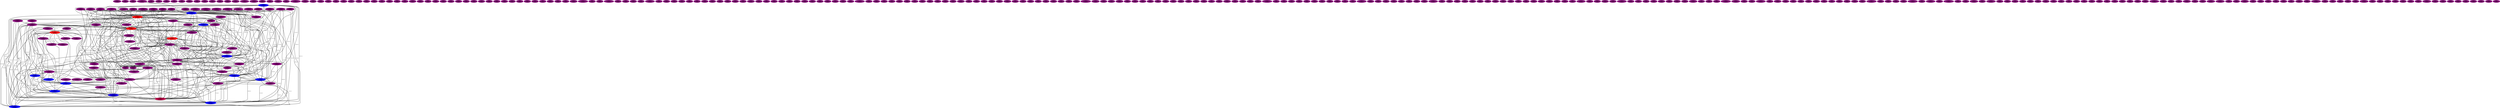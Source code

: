graph breastw {
    edge[style=solid, penwidth="5", labeldistance="10"]
    0101010101010100100001 [label="0101010101010100100001\ncardinality 1\nradius 0.00000000e+00\nlfd 1.00000000e+00", color="#860078", style="filled"]
    00100010010 [label="00100010010\ncardinality 1\nradius 0.00000000e+00\nlfd 1.00000000e+00", color="#860078", style="filled"]
    00100101000 [label="00100101000\ncardinality 1\nradius 0.00000000e+00\nlfd 1.00000000e+00", color="#860078", style="filled"]
    01010101010101001000101010101 [label="01010101010101001000101010101\ncardinality 5\nradius 1.41421356e+00\nlfd 3.21928095e-01", color="#0000FE", style="filled"]
    001010101010101001 [label="001010101010101001\ncardinality 1\nradius 0.00000000e+00\nlfd 1.00000000e+00", color="#860078", style="filled"]
    00100100100 [label="00100100100\ncardinality 1\nradius 0.00000000e+00\nlfd 1.00000000e+00", color="#860078", style="filled"]
    010001010 [label="010001010\ncardinality 1\nradius 0.00000000e+00\nlfd 1.00000000e+00", color="#860078", style="filled"]
    0101010100 [label="0101010100\ncardinality 1\nradius 0.00000000e+00\nlfd 1.00000000e+00", color="#860078", style="filled"]
    01010100010 [label="01010100010\ncardinality 1\nradius 0.00000000e+00\nlfd 1.00000000e+00", color="#860078", style="filled"]
    01010010101010101 [label="01010010101010101\ncardinality 1\nradius 0.00000000e+00\nlfd 1.00000000e+00", color="#860078", style="filled"]
    0101010101010100101010101010 [label="0101010101010100101010101010\ncardinality 1\nradius 0.00000000e+00\nlfd 1.00000000e+00", color="#860078", style="filled"]
    010100100010 [label="010100100010\ncardinality 1\nradius 0.00000000e+00\nlfd 1.00000000e+00", color="#860078", style="filled"]
    00101010001010101 [label="00101010001010101\ncardinality 1\nradius 0.00000000e+00\nlfd 1.00000000e+00", color="#860078", style="filled"]
    001010010001 [label="001010010001\ncardinality 1\nradius 0.00000000e+00\nlfd 1.00000000e+00", color="#860078", style="filled"]
    01010100101010 [label="01010100101010\ncardinality 1\nradius 0.00000000e+00\nlfd 1.00000000e+00", color="#860078", style="filled"]
    00101010010010101 [label="00101010010010101\ncardinality 1\nradius 0.00000000e+00\nlfd 1.00000000e+00", color="#860078", style="filled"]
    010101010100101010101 [label="010101010100101010101\ncardinality 1\nradius 0.00000000e+00\nlfd 1.00000000e+00", color="#860078", style="filled"]
    0101010101010101010101000 [label="0101010101010101010101000\ncardinality 1\nradius 0.00000000e+00\nlfd 1.00000000e+00", color="#860078", style="filled"]
    01010101010101010101010001010 [label="01010101010101010101010001010\ncardinality 1\nradius 0.00000000e+00\nlfd 1.00000000e+00", color="#860078", style="filled"]
    010101010101010010100001 [label="010101010101010010100001\ncardinality 1\nradius 0.00000000e+00\nlfd 1.00000000e+00", color="#860078", style="filled"]
    01001001010 [label="01001001010\ncardinality 1\nradius 0.00000000e+00\nlfd 1.00000000e+00", color="#860078", style="filled"]
    0101010101010100101010100010 [label="0101010101010100101010100010\ncardinality 1\nradius 0.00000000e+00\nlfd 1.00000000e+00", color="#860078", style="filled"]
    010101001010 [label="010101001010\ncardinality 1\nradius 0.00000000e+00\nlfd 1.00000000e+00", color="#860078", style="filled"]
    0100010101010101010101 [label="0100010101010101010101\ncardinality 1\nradius 0.00000000e+00\nlfd 1.00000000e+00", color="#860078", style="filled"]
    010010101001010 [label="010010101001010\ncardinality 1\nradius 0.00000000e+00\nlfd 1.00000000e+00", color="#860078", style="filled"]
    01010101010101001010100100101 [label="01010101010101001010100100101\ncardinality 1\nradius 0.00000000e+00\nlfd 1.00000000e+00", color="#860078", style="filled"]
    010101010101010010000 [label="010101010101010010000\ncardinality 1\nradius 0.00000000e+00\nlfd 1.00000000e+00", color="#860078", style="filled"]
    0101010101010010 [label="0101010101010010\ncardinality 1\nradius 0.00000000e+00\nlfd 1.00000000e+00", color="#860078", style="filled"]
    001001000100101 [label="001001000100101\ncardinality 1\nradius 0.00000000e+00\nlfd 1.00000000e+00", color="#860078", style="filled"]
    0010100101001010 [label="0010100101001010\ncardinality 1\nradius 0.00000000e+00\nlfd 1.00000000e+00", color="#860078", style="filled"]
    0101010101010101010001010010 [label="0101010101010101010001010010\ncardinality 1\nradius 0.00000000e+00\nlfd 1.00000000e+00", color="#860078", style="filled"]
    01001010010101010 [label="01001010010101010\ncardinality 1\nradius 0.00000000e+00\nlfd 1.00000000e+00", color="#860078", style="filled"]
    00100000101 [label="00100000101\ncardinality 1\nradius 0.00000000e+00\nlfd 1.00000000e+00", color="#860078", style="filled"]
    0101010101010001 [label="0101010101010001\ncardinality 1\nradius 0.00000000e+00\nlfd 1.00000000e+00", color="#860078", style="filled"]
    01010101010101001010101010001 [label="01010101010101001010101010001\ncardinality 2\nradius 1.41421356e+00\nlfd 1.00000000e+00", color="#860078", style="filled"]
    001001010100101 [label="001001010100101\ncardinality 1\nradius 0.00000000e+00\nlfd 1.00000000e+00", color="#860078", style="filled"]
    0010100100101 [label="0010100100101\ncardinality 1\nradius 0.00000000e+00\nlfd 1.00000000e+00", color="#860078", style="filled"]
    0101010101010100100101010010 [label="0101010101010100100101010010\ncardinality 1\nradius 0.00000000e+00\nlfd 1.00000000e+00", color="#860078", style="filled"]
    0101010101010101010010101010101 [label="0101010101010101010010101010101\ncardinality 10\nradius 0.00000000e+00\nlfd 1.00000000e+00", color="#860078", style="filled"]
    010010101010100 [label="010010101010100\ncardinality 1\nradius 0.00000000e+00\nlfd 1.00000000e+00", color="#860078", style="filled"]
    01010100001 [label="01010100001\ncardinality 1\nradius 0.00000000e+00\nlfd 1.00000000e+00", color="#860078", style="filled"]
    0100101010100 [label="0100101010100\ncardinality 1\nradius 0.00000000e+00\nlfd 1.00000000e+00", color="#860078", style="filled"]
    01001010001010 [label="01001010001010\ncardinality 1\nradius 0.00000000e+00\nlfd 1.00000000e+00", color="#860078", style="filled"]
    01010101010101001001010101001 [label="01010101010101001001010101001\ncardinality 1\nradius 0.00000000e+00\nlfd 1.00000000e+00", color="#860078", style="filled"]
    01010001001 [label="01010001001\ncardinality 1\nradius 0.00000000e+00\nlfd 1.00000000e+00", color="#860078", style="filled"]
    00100100101010101010 [label="00100100101010101010\ncardinality 1\nradius 0.00000000e+00\nlfd 1.00000000e+00", color="#860078", style="filled"]
    010101010101010101010101010010 [label="010101010101010101010101010010\ncardinality 1\nradius 0.00000000e+00\nlfd 1.00000000e+00", color="#860078", style="filled"]
    001010101010001 [label="001010101010001\ncardinality 1\nradius 0.00000000e+00\nlfd 1.00000000e+00", color="#860078", style="filled"]
    01010010010 [label="01010010010\ncardinality 1\nradius 0.00000000e+00\nlfd 1.00000000e+00", color="#860078", style="filled"]
    010101010100010 [label="010101010100010\ncardinality 1\nradius 0.00000000e+00\nlfd 1.00000000e+00", color="#860078", style="filled"]
    00101001010100 [label="00101001010100\ncardinality 1\nradius 0.00000000e+00\nlfd 1.00000000e+00", color="#860078", style="filled"]
    01010101010101010101010010100 [label="01010101010101010101010010100\ncardinality 2\nradius 0.00000000e+00\nlfd 1.00000000e+00", color="#860078", style="filled"]
    0010010001010101 [label="0010010001010101\ncardinality 1\nradius 0.00000000e+00\nlfd 1.00000000e+00", color="#860078", style="filled"]
    010101010101010010101001010101 [label="010101010101010010101001010101\ncardinality 5\nradius 1.73205081e+00\nlfd 7.36965594e-01", color="#0600F8", style="filled"]
    001010101001010 [label="001010101001010\ncardinality 1\nradius 0.00000000e+00\nlfd 1.00000000e+00", color="#860078", style="filled"]
    00100010101010 [label="00100010101010\ncardinality 1\nradius 0.00000000e+00\nlfd 1.00000000e+00", color="#860078", style="filled"]
    001001010010010 [label="001001010010010\ncardinality 1\nradius 0.00000000e+00\nlfd 1.00000000e+00", color="#860078", style="filled"]
    001001010101010100 [label="001001010101010100\ncardinality 1\nradius 0.00000000e+00\nlfd 1.00000000e+00", color="#860078", style="filled"]
    010000101001 [label="010000101001\ncardinality 1\nradius 0.00000000e+00\nlfd 1.00000000e+00", color="#860078", style="filled"]
    0010010100010 [label="0010010100010\ncardinality 1\nradius 0.00000000e+00\nlfd 1.00000000e+00", color="#860078", style="filled"]
    00100010100 [label="00100010100\ncardinality 1\nradius 0.00000000e+00\nlfd 1.00000000e+00", color="#860078", style="filled"]
    010001010101010010 [label="010001010101010010\ncardinality 1\nradius 0.00000000e+00\nlfd 1.00000000e+00", color="#860078", style="filled"]
    0100100010 [label="0100100010\ncardinality 1\nradius 0.00000000e+00\nlfd 1.00000000e+00", color="#860078", style="filled"]
    010101010101010010100100100 [label="010101010101010010100100100\ncardinality 1\nradius 0.00000000e+00\nlfd 1.00000000e+00", color="#860078", style="filled"]
    01010101010101010101010100010 [label="01010101010101010101010100010\ncardinality 1\nradius 0.00000000e+00\nlfd 1.00000000e+00", color="#860078", style="filled"]
    01010101010101001010101000101 [label="01010101010101001010101000101\ncardinality 2\nradius 2.00000000e+00\nlfd 1.00000000e+00", color="#860078", style="filled"]
    01010010101010 [label="01010010101010\ncardinality 1\nradius 0.00000000e+00\nlfd 1.00000000e+00", color="#860078", style="filled"]
    00101010101000 [label="00101010101000\ncardinality 1\nradius 0.00000000e+00\nlfd 1.00000000e+00", color="#860078", style="filled"]
    00000 [label="00000\ncardinality 1\nradius 0.00000000e+00\nlfd 1.00000000e+00", color="#860078", style="filled"]
    01000100101001 [label="01000100101001\ncardinality 1\nradius 0.00000000e+00\nlfd 1.00000000e+00", color="#860078", style="filled"]
    0101001010010 [label="0101001010010\ncardinality 1\nradius 0.00000000e+00\nlfd 1.00000000e+00", color="#860078", style="filled"]
    0101010101010100100010101001 [label="0101010101010100100010101001\ncardinality 2\nradius 0.00000000e+00\nlfd 1.00000000e+00", color="#860078", style="filled"]
    01010101001010010 [label="01010101001010010\ncardinality 1\nradius 0.00000000e+00\nlfd 1.00000000e+00", color="#860078", style="filled"]
    001000000 [label="001000000\ncardinality 1\nradius 0.00000000e+00\nlfd 1.00000000e+00", color="#860078", style="filled"]
    01010101010101010101000 [label="01010101010101010101000\ncardinality 1\nradius 0.00000000e+00\nlfd 1.00000000e+00", color="#860078", style="filled"]
    001001001010101010101 [label="001001001010101010101\ncardinality 1\nradius 0.00000000e+00\nlfd 1.00000000e+00", color="#860078", style="filled"]
    0101010101010100101010100001 [label="0101010101010100101010100001\ncardinality 1\nradius 0.00000000e+00\nlfd 1.00000000e+00", color="#860078", style="filled"]
    0010000001 [label="0010000001\ncardinality 1\nradius 0.00000000e+00\nlfd 1.00000000e+00", color="#860078", style="filled"]
    0101001001010 [label="0101001001010\ncardinality 1\nradius 0.00000000e+00\nlfd 1.00000000e+00", color="#860078", style="filled"]
    0101010101010100101001010100 [label="0101010101010100101001010100\ncardinality 1\nradius 0.00000000e+00\nlfd 1.00000000e+00", color="#860078", style="filled"]
    0010101001001010 [label="0010101001001010\ncardinality 1\nradius 0.00000000e+00\nlfd 1.00000000e+00", color="#860078", style="filled"]
    001001001001 [label="001001001001\ncardinality 1\nradius 0.00000000e+00\nlfd 1.00000000e+00", color="#860078", style="filled"]
    001010010100101010 [label="001010010100101010\ncardinality 1\nradius 0.00000000e+00\nlfd 1.00000000e+00", color="#860078", style="filled"]
    00101010001010 [label="00101010001010\ncardinality 1\nradius 0.00000000e+00\nlfd 1.00000000e+00", color="#860078", style="filled"]
    010101010101010101010010101 [label="010101010101010101010010101\ncardinality 1\nradius 0.00000000e+00\nlfd 1.00000000e+00", color="#860078", style="filled"]
    0101000 [label="0101000\ncardinality 1\nradius 0.00000000e+00\nlfd 1.00000000e+00", color="#860078", style="filled"]
    010010101010100101 [label="010010101010100101\ncardinality 1\nradius 0.00000000e+00\nlfd 1.00000000e+00", color="#860078", style="filled"]
    001010100101010101 [label="001010100101010101\ncardinality 1\nradius 0.00000000e+00\nlfd 1.00000000e+00", color="#860078", style="filled"]
    01010101001010100 [label="01010101001010100\ncardinality 1\nradius 0.00000000e+00\nlfd 1.00000000e+00", color="#860078", style="filled"]
    01000001 [label="01000001\ncardinality 1\nradius 0.00000000e+00\nlfd 1.00000000e+00", color="#860078", style="filled"]
    0101001000 [label="0101001000\ncardinality 1\nradius 0.00000000e+00\nlfd 1.00000000e+00", color="#860078", style="filled"]
    010001001010101 [label="010001001010101\ncardinality 1\nradius 0.00000000e+00\nlfd 1.00000000e+00", color="#860078", style="filled"]
    0010010101010001 [label="0010010101010001\ncardinality 1\nradius 0.00000000e+00\nlfd 1.00000000e+00", color="#860078", style="filled"]
    01010101010101001010100101001 [label="01010101010101001010100101001\ncardinality 2\nradius 1.73205081e+00\nlfd 1.00000000e+00", color="#860078", style="filled"]
    0100001010101010 [label="0100001010101010\ncardinality 1\nradius 0.00000000e+00\nlfd 1.00000000e+00", color="#860078", style="filled"]
    01010001010101 [label="01010001010101\ncardinality 1\nradius 0.00000000e+00\nlfd 1.00000000e+00", color="#860078", style="filled"]
    001001001010100 [label="001001001010100\ncardinality 1\nradius 0.00000000e+00\nlfd 1.00000000e+00", color="#860078", style="filled"]
    00100001010 [label="00100001010\ncardinality 1\nradius 0.00000000e+00\nlfd 1.00000000e+00", color="#860078", style="filled"]
    0101010101010101010101010101001 [label="0101010101010101010101010101001\ncardinality 21\nradius 1.73205081e+00\nlfd 1.07038933e+00", color="#B90045", style="filled"]
    001010010101010101010 [label="001010010101010101010\ncardinality 1\nradius 0.00000000e+00\nlfd 1.00000000e+00", color="#860078", style="filled"]
    01001010101010010 [label="01001010101010010\ncardinality 1\nradius 0.00000000e+00\nlfd 1.00000000e+00", color="#860078", style="filled"]
    01001000 [label="01001000\ncardinality 1\nradius 0.00000000e+00\nlfd 1.00000000e+00", color="#860078", style="filled"]
    0010001010010 [label="0010001010010\ncardinality 1\nradius 0.00000000e+00\nlfd 1.00000000e+00", color="#860078", style="filled"]
    010010100010 [label="010010100010\ncardinality 1\nradius 0.00000000e+00\nlfd 1.00000000e+00", color="#860078", style="filled"]
    010101010010 [label="010101010010\ncardinality 1\nradius 0.00000000e+00\nlfd 1.00000000e+00", color="#860078", style="filled"]
    010010101010101010 [label="010010101010101010\ncardinality 1\nradius 0.00000000e+00\nlfd 1.00000000e+00", color="#860078", style="filled"]
    010010100101010 [label="010010100101010\ncardinality 1\nradius 0.00000000e+00\nlfd 1.00000000e+00", color="#860078", style="filled"]
    0100010101001 [label="0100010101001\ncardinality 2\nradius 0.00000000e+00\nlfd 1.00000000e+00", color="#860078", style="filled"]
    0100010010100 [label="0100010010100\ncardinality 1\nradius 0.00000000e+00\nlfd 1.00000000e+00", color="#860078", style="filled"]
    0101010101010101010101010101010 [label="0101010101010101010101010101010\ncardinality 16\nradius 1.41421356e+00\nlfd 4.15037499e-01", color="#0000FE", style="filled"]
    01010100100101 [label="01010100100101\ncardinality 1\nradius 0.00000000e+00\nlfd 1.00000000e+00", color="#860078", style="filled"]
    01010101010101001010100101010 [label="01010101010101001010100101010\ncardinality 1\nradius 0.00000000e+00\nlfd 1.00000000e+00", color="#860078", style="filled"]
    000101010101 [label="000101010101\ncardinality 1\nradius 0.00000000e+00\nlfd 1.00000000e+00", color="#860078", style="filled"]
    010010101001010101 [label="010010101001010101\ncardinality 1\nradius 0.00000000e+00\nlfd 1.00000000e+00", color="#860078", style="filled"]
    00010101010 [label="00010101010\ncardinality 1\nradius 0.00000000e+00\nlfd 1.00000000e+00", color="#860078", style="filled"]
    01010101010101010100100100 [label="01010101010101010100100100\ncardinality 1\nradius 0.00000000e+00\nlfd 1.00000000e+00", color="#860078", style="filled"]
    0101010101010100101000101010 [label="0101010101010100101000101010\ncardinality 1\nradius 0.00000000e+00\nlfd 1.00000000e+00", color="#860078", style="filled"]
    010101010101010010100101010101 [label="010101010101010010100101010101\ncardinality 5\nradius 1.41421356e+00\nlfd 2.32192809e+00", color="#FF0000", style="filled"]
    01000010101010 [label="01000010101010\ncardinality 1\nradius 0.00000000e+00\nlfd 1.00000000e+00", color="#860078", style="filled"]
    0101010101010100101010101010101 [label="0101010101010100101010101010101\ncardinality 6\nradius 1.41421356e+00\nlfd 1.00000000e+00", color="#860078", style="filled"]
    010101001010101 [label="010101001010101\ncardinality 1\nradius 0.00000000e+00\nlfd 1.00000000e+00", color="#860078", style="filled"]
    001010010010 [label="001010010010\ncardinality 1\nradius 0.00000000e+00\nlfd 1.00000000e+00", color="#860078", style="filled"]
    001001000101010 [label="001001000101010\ncardinality 1\nradius 0.00000000e+00\nlfd 1.00000000e+00", color="#860078", style="filled"]
    010101010101001010 [label="010101010101001010\ncardinality 1\nradius 0.00000000e+00\nlfd 1.00000000e+00", color="#860078", style="filled"]
    01010101010001010 [label="01010101010001010\ncardinality 1\nradius 0.00000000e+00\nlfd 1.00000000e+00", color="#860078", style="filled"]
    01010101010101001010010010101 [label="01010101010101001010010010101\ncardinality 3\nradius 2.00000000e+00\nlfd 1.58496250e+00", color="#FE0000", style="filled"]
    01010001010 [label="01010001010\ncardinality 1\nradius 0.00000000e+00\nlfd 1.00000000e+00", color="#860078", style="filled"]
    00101010100100 [label="00101010100100\ncardinality 1\nradius 0.00000000e+00\nlfd 1.00000000e+00", color="#860078", style="filled"]
    010101010010100 [label="010101010010100\ncardinality 1\nradius 0.00000000e+00\nlfd 1.00000000e+00", color="#860078", style="filled"]
    00101001000 [label="00101001000\ncardinality 1\nradius 0.00000000e+00\nlfd 1.00000000e+00", color="#860078", style="filled"]
    01001010100101010 [label="01001010100101010\ncardinality 1\nradius 0.00000000e+00\nlfd 1.00000000e+00", color="#860078", style="filled"]
    001010010101010010 [label="001010010101010010\ncardinality 1\nradius 0.00000000e+00\nlfd 1.00000000e+00", color="#860078", style="filled"]
    010101010010101010101 [label="010101010010101010101\ncardinality 2\nradius 0.00000000e+00\nlfd 1.00000000e+00", color="#860078", style="filled"]
    001001000101001 [label="001001000101001\ncardinality 1\nradius 0.00000000e+00\nlfd 1.00000000e+00", color="#860078", style="filled"]
    0101000100 [label="0101000100\ncardinality 1\nradius 0.00000000e+00\nlfd 1.00000000e+00", color="#860078", style="filled"]
    0010000010 [label="0010000010\ncardinality 1\nradius 0.00000000e+00\nlfd 1.00000000e+00", color="#860078", style="filled"]
    0010010101010100 [label="0010010101010100\ncardinality 1\nradius 0.00000000e+00\nlfd 1.00000000e+00", color="#860078", style="filled"]
    0010010010101010100 [label="0010010010101010100\ncardinality 1\nradius 0.00000000e+00\nlfd 1.00000000e+00", color="#860078", style="filled"]
    0101010101010101010101010100101 [label="0101010101010101010101010100101\ncardinality 11\nradius 1.00000000e+00\nlfd 1.37503524e-01", color="#0000FE", style="filled"]
    010101010101010100101 [label="010101010101010100101\ncardinality 1\nradius 0.00000000e+00\nlfd 1.00000000e+00", color="#860078", style="filled"]
    01001000101 [label="01001000101\ncardinality 1\nradius 0.00000000e+00\nlfd 1.00000000e+00", color="#860078", style="filled"]
    010010100001 [label="010010100001\ncardinality 1\nradius 0.00000000e+00\nlfd 1.00000000e+00", color="#860078", style="filled"]
    00101001010010 [label="00101001010010\ncardinality 1\nradius 0.00000000e+00\nlfd 1.00000000e+00", color="#860078", style="filled"]
    001001010100 [label="001001010100\ncardinality 1\nradius 0.00000000e+00\nlfd 1.00000000e+00", color="#860078", style="filled"]
    0101001010101010 [label="0101001010101010\ncardinality 1\nradius 0.00000000e+00\nlfd 1.00000000e+00", color="#860078", style="filled"]
    010101010101010001 [label="010101010101010001\ncardinality 1\nradius 0.00000000e+00\nlfd 1.00000000e+00", color="#860078", style="filled"]
    01010101010101001010010101010 [label="01010101010101001010010101010\ncardinality 1\nradius 0.00000000e+00\nlfd 1.00000000e+00", color="#860078", style="filled"]
    00100101000101 [label="00100101000101\ncardinality 1\nradius 0.00000000e+00\nlfd 1.00000000e+00", color="#860078", style="filled"]
    00100100101010010 [label="00100100101010010\ncardinality 1\nradius 0.00000000e+00\nlfd 1.00000000e+00", color="#860078", style="filled"]
    010101010101000 [label="010101010101000\ncardinality 1\nradius 0.00000000e+00\nlfd 1.00000000e+00", color="#860078", style="filled"]
    01010101010101001010010100101 [label="01010101010101001010010100101\ncardinality 2\nradius 1.00000000e+00\nlfd 1.00000000e+00", color="#860078", style="filled"]
    0010101010101010101010 [label="0010101010101010101010\ncardinality 1\nradius 0.00000000e+00\nlfd 1.00000000e+00", color="#860078", style="filled"]
    010101010010101001 [label="010101010010101001\ncardinality 1\nradius 0.00000000e+00\nlfd 1.00000000e+00", color="#860078", style="filled"]
    00101001010101001010 [label="00101001010101001010\ncardinality 1\nradius 0.00000000e+00\nlfd 1.00000000e+00", color="#860078", style="filled"]
    001001010101010010101 [label="001001010101010010101\ncardinality 1\nradius 0.00000000e+00\nlfd 1.00000000e+00", color="#860078", style="filled"]
    0010001010100 [label="0010001010100\ncardinality 1\nradius 0.00000000e+00\nlfd 1.00000000e+00", color="#860078", style="filled"]
    00100101010010 [label="00100101010010\ncardinality 1\nradius 0.00000000e+00\nlfd 1.00000000e+00", color="#860078", style="filled"]
    01001010000 [label="01001010000\ncardinality 1\nradius 0.00000000e+00\nlfd 1.00000000e+00", color="#860078", style="filled"]
    010000101010 [label="010000101010\ncardinality 1\nradius 0.00000000e+00\nlfd 1.00000000e+00", color="#860078", style="filled"]
    0100001001 [label="0100001001\ncardinality 1\nradius 0.00000000e+00\nlfd 1.00000000e+00", color="#860078", style="filled"]
    0101010101010101010010100 [label="0101010101010101010010100\ncardinality 1\nradius 0.00000000e+00\nlfd 1.00000000e+00", color="#860078", style="filled"]
    0010010101010101010 [label="0010010101010101010\ncardinality 1\nradius 0.00000000e+00\nlfd 1.00000000e+00", color="#860078", style="filled"]
    01010101010101010100100101010 [label="01010101010101010100100101010\ncardinality 2\nradius 0.00000000e+00\nlfd 1.00000000e+00", color="#860078", style="filled"]
    00101010010001 [label="00101010010001\ncardinality 1\nradius 0.00000000e+00\nlfd 1.00000000e+00", color="#860078", style="filled"]
    0010100101010101010 [label="0010100101010101010\ncardinality 1\nradius 0.00000000e+00\nlfd 1.00000000e+00", color="#860078", style="filled"]
    010010100100 [label="010010100100\ncardinality 1\nradius 0.00000000e+00\nlfd 1.00000000e+00", color="#860078", style="filled"]
    00100010101010101 [label="00100010101010101\ncardinality 1\nradius 0.00000000e+00\nlfd 1.00000000e+00", color="#860078", style="filled"]
    0010100101001010101 [label="0010100101001010101\ncardinality 1\nradius 0.00000000e+00\nlfd 1.00000000e+00", color="#860078", style="filled"]
    010101010101010010101010100101 [label="010101010101010010101010100101\ncardinality 2\nradius 1.00000000e+00\nlfd 1.00000000e+00", color="#860078", style="filled"]
    000100 [label="000100\ncardinality 1\nradius 0.00000000e+00\nlfd 1.00000000e+00", color="#860078", style="filled"]
    001010101010010 [label="001010101010010\ncardinality 1\nradius 0.00000000e+00\nlfd 1.00000000e+00", color="#860078", style="filled"]
    010010101010101010101 [label="010010101010101010101\ncardinality 1\nradius 0.00000000e+00\nlfd 1.00000000e+00", color="#860078", style="filled"]
    01010101010101010100010100 [label="01010101010101010100010100\ncardinality 1\nradius 0.00000000e+00\nlfd 1.00000000e+00", color="#860078", style="filled"]
    0010010100100 [label="0010010100100\ncardinality 1\nradius 0.00000000e+00\nlfd 1.00000000e+00", color="#860078", style="filled"]
    001010000101 [label="001010000101\ncardinality 2\nradius 0.00000000e+00\nlfd 1.00000000e+00", color="#860078", style="filled"]
    01001010010100 [label="01001010010100\ncardinality 1\nradius 0.00000000e+00\nlfd 1.00000000e+00", color="#860078", style="filled"]
    0010101000101010 [label="0010101000101010\ncardinality 1\nradius 0.00000000e+00\nlfd 1.00000000e+00", color="#860078", style="filled"]
    0101010101010100100101010001 [label="0101010101010100100101010001\ncardinality 1\nradius 0.00000000e+00\nlfd 1.00000000e+00", color="#860078", style="filled"]
    0100010010 [label="0100010010\ncardinality 1\nradius 0.00000000e+00\nlfd 1.00000000e+00", color="#860078", style="filled"]
    0010101000 [label="0010101000\ncardinality 1\nradius 0.00000000e+00\nlfd 1.00000000e+00", color="#860078", style="filled"]
    0101010101010010101 [label="0101010101010010101\ncardinality 1\nradius 0.00000000e+00\nlfd 1.00000000e+00", color="#860078", style="filled"]
    001010001001 [label="001010001001\ncardinality 1\nradius 0.00000000e+00\nlfd 1.00000000e+00", color="#860078", style="filled"]
    0010100010100 [label="0010100010100\ncardinality 1\nradius 0.00000000e+00\nlfd 1.00000000e+00", color="#860078", style="filled"]
    0010010010100 [label="0010010010100\ncardinality 1\nradius 0.00000000e+00\nlfd 1.00000000e+00", color="#860078", style="filled"]
    010010101010010 [label="010010101010010\ncardinality 1\nradius 0.00000000e+00\nlfd 1.00000000e+00", color="#860078", style="filled"]
    010101010010100101 [label="010101010010100101\ncardinality 1\nradius 0.00000000e+00\nlfd 1.00000000e+00", color="#860078", style="filled"]
    010010100101001 [label="010010100101001\ncardinality 1\nradius 0.00000000e+00\nlfd 1.00000000e+00", color="#860078", style="filled"]
    00101010010010 [label="00101010010010\ncardinality 1\nradius 0.00000000e+00\nlfd 1.00000000e+00", color="#860078", style="filled"]
    000001 [label="000001\ncardinality 1\nradius 0.00000000e+00\nlfd 1.00000000e+00", color="#860078", style="filled"]
    01010101010101010100001 [label="01010101010101010100001\ncardinality 1\nradius 0.00000000e+00\nlfd 1.00000000e+00", color="#860078", style="filled"]
    010001000 [label="010001000\ncardinality 1\nradius 0.00000000e+00\nlfd 1.00000000e+00", color="#860078", style="filled"]
    010101010101010010100010100 [label="010101010101010010100010100\ncardinality 1\nradius 0.00000000e+00\nlfd 1.00000000e+00", color="#860078", style="filled"]
    01000010101010101 [label="01000010101010101\ncardinality 1\nradius 0.00000000e+00\nlfd 1.00000000e+00", color="#860078", style="filled"]
    010101010101010010100010010 [label="010101010101010010100010010\ncardinality 1\nradius 0.00000000e+00\nlfd 1.00000000e+00", color="#860078", style="filled"]
    010101010010101010 [label="010101010010101010\ncardinality 1\nradius 0.00000000e+00\nlfd 1.00000000e+00", color="#860078", style="filled"]
    00100101010101001010 [label="00100101010101001010\ncardinality 1\nradius 0.00000000e+00\nlfd 1.00000000e+00", color="#860078", style="filled"]
    010101010101010010101000 [label="010101010101010010101000\ncardinality 1\nradius 0.00000000e+00\nlfd 1.00000000e+00", color="#860078", style="filled"]
    00101010100101010 [label="00101010100101010\ncardinality 1\nradius 0.00000000e+00\nlfd 1.00000000e+00", color="#860078", style="filled"]
    001010000 [label="001010000\ncardinality 1\nradius 0.00000000e+00\nlfd 1.00000000e+00", color="#860078", style="filled"]
    0101010101010100100010101010 [label="0101010101010100100010101010\ncardinality 1\nradius 0.00000000e+00\nlfd 1.00000000e+00", color="#860078", style="filled"]
    0100010001 [label="0100010001\ncardinality 1\nradius 0.00000000e+00\nlfd 1.00000000e+00", color="#860078", style="filled"]
    001001010101010010 [label="001001010101010010\ncardinality 1\nradius 0.00000000e+00\nlfd 1.00000000e+00", color="#860078", style="filled"]
    0010010100101010 [label="0010010100101010\ncardinality 1\nradius 0.00000000e+00\nlfd 1.00000000e+00", color="#860078", style="filled"]
    01010101010101010101001010 [label="01010101010101010101001010\ncardinality 1\nradius 0.00000000e+00\nlfd 1.00000000e+00", color="#860078", style="filled"]
    00100010101001 [label="00100010101001\ncardinality 1\nradius 0.00000000e+00\nlfd 1.00000000e+00", color="#860078", style="filled"]
    010010100101010101 [label="010010100101010101\ncardinality 1\nradius 0.00000000e+00\nlfd 1.00000000e+00", color="#860078", style="filled"]
    0010010101010010101 [label="0010010101010010101\ncardinality 1\nradius 0.00000000e+00\nlfd 1.00000000e+00", color="#860078", style="filled"]
    00101000101001 [label="00101000101001\ncardinality 1\nradius 0.00000000e+00\nlfd 1.00000000e+00", color="#860078", style="filled"]
    001001000010 [label="001001000010\ncardinality 1\nradius 0.00000000e+00\nlfd 1.00000000e+00", color="#860078", style="filled"]
    010101010101010101010100101001 [label="010101010101010101010100101001\ncardinality 3\nradius 0.00000000e+00\nlfd 1.00000000e+00", color="#860078", style="filled"]
    0101010101000 [label="0101010101000\ncardinality 1\nradius 0.00000000e+00\nlfd 1.00000000e+00", color="#860078", style="filled"]
    010010010101 [label="010010010101\ncardinality 1\nradius 0.00000000e+00\nlfd 1.00000000e+00", color="#860078", style="filled"]
    0010101010100101010 [label="0010101010100101010\ncardinality 1\nradius 0.00000000e+00\nlfd 1.00000000e+00", color="#860078", style="filled"]
    01010101010101010100101001 [label="01010101010101010100101001\ncardinality 7\nradius 0.00000000e+00\nlfd 1.00000000e+00", color="#860078", style="filled"]
    01000101010001 [label="01000101010001\ncardinality 1\nradius 0.00000000e+00\nlfd 1.00000000e+00", color="#860078", style="filled"]
    00101000101010 [label="00101000101010\ncardinality 1\nradius 0.00000000e+00\nlfd 1.00000000e+00", color="#860078", style="filled"]
    000101010 [label="000101010\ncardinality 1\nradius 0.00000000e+00\nlfd 1.00000000e+00", color="#860078", style="filled"]
    0101010101010101010010101010 [label="0101010101010101010010101010\ncardinality 9\nradius 0.00000000e+00\nlfd 1.00000000e+00", color="#860078", style="filled"]
    01010101010101001010101001010 [label="01010101010101001010101001010\ncardinality 2\nradius 2.23606798e+00\nlfd 1.00000000e+00", color="#860078", style="filled"]
    00101010100010 [label="00101010100010\ncardinality 1\nradius 0.00000000e+00\nlfd 1.00000000e+00", color="#860078", style="filled"]
    01010101010101001010101001001 [label="01010101010101001010101001001\ncardinality 2\nradius 1.00000000e+00\nlfd 1.00000000e+00", color="#860078", style="filled"]
    0100010101010101010 [label="0100010101010101010\ncardinality 1\nradius 0.00000000e+00\nlfd 1.00000000e+00", color="#860078", style="filled"]
    01010101010101010101010010 [label="01010101010101010101010010\ncardinality 2\nradius 0.00000000e+00\nlfd 1.00000000e+00", color="#860078", style="filled"]
    00100101010101010101 [label="00100101010101010101\ncardinality 1\nradius 0.00000000e+00\nlfd 1.00000000e+00", color="#860078", style="filled"]
    01010101001010101010 [label="01010101001010101010\ncardinality 1\nradius 0.00000000e+00\nlfd 1.00000000e+00", color="#860078", style="filled"]
    0101010001010 [label="0101010001010\ncardinality 1\nradius 0.00000000e+00\nlfd 1.00000000e+00", color="#860078", style="filled"]
    001010100101010 [label="001010100101010\ncardinality 1\nradius 0.00000000e+00\nlfd 1.00000000e+00", color="#860078", style="filled"]
    0100000 [label="0100000\ncardinality 1\nradius 0.00000000e+00\nlfd 1.00000000e+00", color="#860078", style="filled"]
    01010101010101010100101010 [label="01010101010101010100101010\ncardinality 1\nradius 0.00000000e+00\nlfd 1.00000000e+00", color="#860078", style="filled"]
    0101010101010100101010010100 [label="0101010101010100101010010100\ncardinality 2\nradius 2.00000000e+00\nlfd 1.00000000e+00", color="#860078", style="filled"]
    0101010101010101010101010010101 [label="0101010101010101010101010010101\ncardinality 36\nradius 1.73205081e+00\nlfd 7.77607579e-01", color="#0D00F1", style="filled"]
    0101010101010100100010100 [label="0101010101010100100010100\ncardinality 1\nradius 0.00000000e+00\nlfd 1.00000000e+00", color="#860078", style="filled"]
    010010101000 [label="010010101000\ncardinality 1\nradius 0.00000000e+00\nlfd 1.00000000e+00", color="#860078", style="filled"]
    01010101010101001001001 [label="01010101010101001001001\ncardinality 1\nradius 0.00000000e+00\nlfd 1.00000000e+00", color="#860078", style="filled"]
    00101001010100101 [label="00101001010100101\ncardinality 1\nradius 0.00000000e+00\nlfd 1.00000000e+00", color="#860078", style="filled"]
    01010101010101010010 [label="01010101010101010010\ncardinality 1\nradius 0.00000000e+00\nlfd 1.00000000e+00", color="#860078", style="filled"]
    00101010100001 [label="00101010100001\ncardinality 1\nradius 0.00000000e+00\nlfd 1.00000000e+00", color="#860078", style="filled"]
    010101010101010010010101000 [label="010101010101010010010101000\ncardinality 1\nradius 0.00000000e+00\nlfd 1.00000000e+00", color="#860078", style="filled"]
    01010101010010 [label="01010101010010\ncardinality 1\nradius 0.00000000e+00\nlfd 1.00000000e+00", color="#860078", style="filled"]
    0100101010010 [label="0100101010010\ncardinality 1\nradius 0.00000000e+00\nlfd 1.00000000e+00", color="#860078", style="filled"]
    010101010100010101 [label="010101010100010101\ncardinality 1\nradius 0.00000000e+00\nlfd 1.00000000e+00", color="#860078", style="filled"]
    0101010101010100101001010010 [label="0101010101010100101001010010\ncardinality 2\nradius 1.41421356e+00\nlfd 1.00000000e+00", color="#860078", style="filled"]
    01010101010101001010001010101 [label="01010101010101001010001010101\ncardinality 5\nradius 1.73205081e+00\nlfd 1.32192809e+00", color="#FD0001", style="filled"]
    01010101010101010101010100001 [label="01010101010101010101010100001\ncardinality 3\nradius 1.00000000e+00\nlfd 5.84962501e-01", color="#0000FE", style="filled"]
    00101010001001 [label="00101010001001\ncardinality 1\nradius 0.00000000e+00\nlfd 1.00000000e+00", color="#860078", style="filled"]
    01001010101010101010 [label="01001010101010101010\ncardinality 1\nradius 0.00000000e+00\nlfd 1.00000000e+00", color="#860078", style="filled"]
    0010101000100 [label="0010101000100\ncardinality 1\nradius 0.00000000e+00\nlfd 1.00000000e+00", color="#860078", style="filled"]
    00100100101010101001 [label="00100100101010101001\ncardinality 1\nradius 0.00000000e+00\nlfd 1.00000000e+00", color="#860078", style="filled"]
    0100010101010100101 [label="0100010101010100101\ncardinality 1\nradius 0.00000000e+00\nlfd 1.00000000e+00", color="#860078", style="filled"]
    01010101010101001010000 [label="01010101010101001010000\ncardinality 1\nradius 0.00000000e+00\nlfd 1.00000000e+00", color="#860078", style="filled"]
    001000010 [label="001000010\ncardinality 1\nradius 0.00000000e+00\nlfd 1.00000000e+00", color="#860078", style="filled"]
    01010101010101001010100010 [label="01010101010101001010100010\ncardinality 1\nradius 0.00000000e+00\nlfd 1.00000000e+00", color="#860078", style="filled"]
    01010101010101010100010 [label="01010101010101010100010\ncardinality 1\nradius 0.00000000e+00\nlfd 1.00000000e+00", color="#860078", style="filled"]
    0010010001000 [label="0010010001000\ncardinality 1\nradius 0.00000000e+00\nlfd 1.00000000e+00", color="#860078", style="filled"]
    000010 [label="000010\ncardinality 1\nradius 0.00000000e+00\nlfd 1.00000000e+00", color="#860078", style="filled"]
    0101010101010100101001001010 [label="0101010101010100101001001010\ncardinality 1\nradius 0.00000000e+00\nlfd 1.00000000e+00", color="#860078", style="filled"]
    010101010101010010100100 [label="010101010101010010100100\ncardinality 1\nradius 0.00000000e+00\nlfd 1.00000000e+00", color="#860078", style="filled"]
    001010101000101 [label="001010101000101\ncardinality 1\nradius 0.00000000e+00\nlfd 1.00000000e+00", color="#860078", style="filled"]
    01010101010101001010001000 [label="01010101010101001010001000\ncardinality 1\nradius 0.00000000e+00\nlfd 1.00000000e+00", color="#860078", style="filled"]
    0010010101010101001 [label="0010010101010101001\ncardinality 1\nradius 0.00000000e+00\nlfd 1.00000000e+00", color="#860078", style="filled"]
    010101010101010010001010100 [label="010101010101010010001010100\ncardinality 1\nradius 0.00000000e+00\nlfd 1.00000000e+00", color="#860078", style="filled"]
    0010010000 [label="0010010000\ncardinality 1\nradius 0.00000000e+00\nlfd 1.00000000e+00", color="#860078", style="filled"]
    001010010101010010101 [label="001010010101010010101\ncardinality 1\nradius 0.00000000e+00\nlfd 1.00000000e+00", color="#860078", style="filled"]
    01000101010101010 [label="01000101010101010\ncardinality 1\nradius 0.00000000e+00\nlfd 1.00000000e+00", color="#860078", style="filled"]
    0101010101010100100101010100 [label="0101010101010100100101010100\ncardinality 1\nradius 0.00000000e+00\nlfd 1.00000000e+00", color="#860078", style="filled"]
    0101000101010 [label="0101000101010\ncardinality 1\nradius 0.00000000e+00\nlfd 1.00000000e+00", color="#860078", style="filled"]
    010101010101010101010001 [label="010101010101010101010001\ncardinality 1\nradius 0.00000000e+00\nlfd 1.00000000e+00", color="#860078", style="filled"]
    010101010101010101010101000101 [label="010101010101010101010101000101\ncardinality 4\nradius 0.00000000e+00\nlfd 1.00000000e+00", color="#860078", style="filled"]
    00100100101001 [label="00100100101001\ncardinality 1\nradius 0.00000000e+00\nlfd 1.00000000e+00", color="#860078", style="filled"]
    01010101010101000 [label="01010101010101000\ncardinality 1\nradius 0.00000000e+00\nlfd 1.00000000e+00", color="#860078", style="filled"]
    01010101010101001010010100 [label="01010101010101001010010100\ncardinality 1\nradius 0.00000000e+00\nlfd 1.00000000e+00", color="#860078", style="filled"]
    01010101010010101010 [label="01010101010010101010\ncardinality 1\nradius 0.00000000e+00\nlfd 1.00000000e+00", color="#860078", style="filled"]
    001000010101 [label="001000010101\ncardinality 2\nradius 0.00000000e+00\nlfd 1.00000000e+00", color="#860078", style="filled"]
    0101010000 [label="0101010000\ncardinality 1\nradius 0.00000000e+00\nlfd 1.00000000e+00", color="#860078", style="filled"]
    01010101010101010100010100101 [label="01010101010101010100010100101\ncardinality 1\nradius 0.00000000e+00\nlfd 1.00000000e+00", color="#860078", style="filled"]
    01010100010101 [label="01010100010101\ncardinality 1\nradius 0.00000000e+00\nlfd 1.00000000e+00", color="#860078", style="filled"]
    010101010101010100 [label="010101010101010100\ncardinality 1\nradius 0.00000000e+00\nlfd 1.00000000e+00", color="#860078", style="filled"]
    001010101001010101 [label="001010101001010101\ncardinality 1\nradius 0.00000000e+00\nlfd 1.00000000e+00", color="#860078", style="filled"]
    001001001010100101 [label="001001001010100101\ncardinality 1\nradius 0.00000000e+00\nlfd 1.00000000e+00", color="#860078", style="filled"]
    0101010101010100101010101000 [label="0101010101010100101010101000\ncardinality 1\nradius 0.00000000e+00\nlfd 1.00000000e+00", color="#860078", style="filled"]
    010101010101010101010101010001 [label="010101010101010101010101010001\ncardinality 1\nradius 0.00000000e+00\nlfd 1.00000000e+00", color="#860078", style="filled"]
    0101010101010101010101010010 [label="0101010101010101010101010010\ncardinality 1\nradius 0.00000000e+00\nlfd 1.00000000e+00", color="#860078", style="filled"]
    01010101010101001001010101010 [label="01010101010101001001010101010\ncardinality 5\nradius 2.64575131e+00\nlfd 7.36965594e-01", color="#0600F8", style="filled"]
    00100100010001 [label="00100100010001\ncardinality 1\nradius 0.00000000e+00\nlfd 1.00000000e+00", color="#860078", style="filled"]
    00101010101001010 [label="00101010101001010\ncardinality 1\nradius 0.00000000e+00\nlfd 1.00000000e+00", color="#860078", style="filled"]
    0010100101010100 [label="0010100101010100\ncardinality 1\nradius 0.00000000e+00\nlfd 1.00000000e+00", color="#860078", style="filled"]
    01010101010101010100100101001 [label="01010101010101010100100101001\ncardinality 1\nradius 0.00000000e+00\nlfd 1.00000000e+00", color="#860078", style="filled"]
    0101010101010101010000 [label="0101010101010101010000\ncardinality 1\nradius 0.00000000e+00\nlfd 1.00000000e+00", color="#860078", style="filled"]
    01010101010101010100100 [label="01010101010101010100100\ncardinality 1\nradius 0.00000000e+00\nlfd 1.00000000e+00", color="#860078", style="filled"]
    0101010101001010 [label="0101010101001010\ncardinality 1\nradius 0.00000000e+00\nlfd 1.00000000e+00", color="#860078", style="filled"]
    0101010101010101010010010100 [label="0101010101010101010010010100\ncardinality 1\nradius 0.00000000e+00\nlfd 1.00000000e+00", color="#860078", style="filled"]
    0101010101010100101010010010 [label="0101010101010100101010010010\ncardinality 1\nradius 0.00000000e+00\nlfd 1.00000000e+00", color="#860078", style="filled"]
    010101010101010101010100010101 [label="010101010101010101010100010101\ncardinality 2\nradius 1.00000000e+00\nlfd 1.00000000e+00", color="#860078", style="filled"]
    01010101010101010100100100101 [label="01010101010101010100100100101\ncardinality 11\nradius 1.00000000e+00\nlfd 1.37503524e-01", color="#0000FE", style="filled"]
    0101010101010101010101010000 [label="0101010101010101010101010000\ncardinality 1\nradius 0.00000000e+00\nlfd 1.00000000e+00", color="#860078", style="filled"]
    00101010010101010 [label="00101010010101010\ncardinality 1\nradius 0.00000000e+00\nlfd 1.00000000e+00", color="#860078", style="filled"]
    01010101010101001000100101 [label="01010101010101001000100101\ncardinality 1\nradius 0.00000000e+00\nlfd 1.00000000e+00", color="#860078", style="filled"]
    001001010101001010 [label="001001010101001010\ncardinality 1\nradius 0.00000000e+00\nlfd 1.00000000e+00", color="#860078", style="filled"]
    01010101010101010101010101000 [label="01010101010101010101010101000\ncardinality 1\nradius 0.00000000e+00\nlfd 1.00000000e+00", color="#860078", style="filled"]
    01010101010101001010010101001 [label="01010101010101001010010101001\ncardinality 2\nradius 1.41421356e+00\nlfd 1.00000000e+00", color="#860078", style="filled"]
    01010100100 [label="01010100100\ncardinality 1\nradius 0.00000000e+00\nlfd 1.00000000e+00", color="#860078", style="filled"]
    010101010101010101001001010101 [label="010101010101010101001001010101\ncardinality 10\nradius 0.00000000e+00\nlfd 1.00000000e+00", color="#860078", style="filled"]
    01010101010101010101010010101 [label="01010101010101010101010010101\ncardinality 27\nradius 0.00000000e+00\nlfd 1.00000000e+00", color="#860078", style="filled"]
    0101001000101 [label="0101001000101\ncardinality 1\nradius 0.00000000e+00\nlfd 1.00000000e+00", color="#860078", style="filled"]
    00101010101010101010101 [label="00101010101010101010101\ncardinality 1\nradius 0.00000000e+00\nlfd 1.00000000e+00", color="#860078", style="filled"]
    01001010100010 [label="01001010100010\ncardinality 1\nradius 0.00000000e+00\nlfd 1.00000000e+00", color="#860078", style="filled"]
    010101010101010101010100010 [label="010101010101010101010100010\ncardinality 1\nradius 0.00000000e+00\nlfd 1.00000000e+00", color="#860078", style="filled"]
    01010101010101001001010100101 [label="01010101010101001001010100101\ncardinality 2\nradius 1.41421356e+00\nlfd 1.00000000e+00", color="#860078", style="filled"]
    01010101010101001010100100 [label="01010101010101001010100100\ncardinality 1\nradius 0.00000000e+00\nlfd 1.00000000e+00", color="#860078", style="filled"]
    010101010101010101010101001010 [label="010101010101010101010101001010\ncardinality 25\nradius 1.00000000e+00\nlfd 1.20294234e-01", color="#0000FE", style="filled"]
    00100100010010 [label="00100100010010\ncardinality 1\nradius 0.00000000e+00\nlfd 1.00000000e+00", color="#860078", style="filled"]
    0010101010101001 [label="0010101010101001\ncardinality 1\nradius 0.00000000e+00\nlfd 1.00000000e+00", color="#860078", style="filled"]
    010101010101010010010101010101 [label="010101010101010010010101010101\ncardinality 10\nradius 1.73205081e+00\nlfd 1.73696559e+00", color="#FE0000", style="filled"]
    0010010100100101 [label="0010010100100101\ncardinality 1\nradius 0.00000000e+00\nlfd 1.00000000e+00", color="#860078", style="filled"]
    0001001 [label="0001001\ncardinality 1\nradius 0.00000000e+00\nlfd 1.00000000e+00", color="#860078", style="filled"]
    00101010010100101 [label="00101010010100101\ncardinality 1\nradius 0.00000000e+00\nlfd 1.00000000e+00", color="#860078", style="filled"]
    010010100010101 [label="010010100010101\ncardinality 1\nradius 0.00000000e+00\nlfd 1.00000000e+00", color="#860078", style="filled"]
    00101010101010101010 [label="00101010101010101010\ncardinality 1\nradius 0.00000000e+00\nlfd 1.00000000e+00", color="#860078", style="filled"]
    010101010101010010101010101010 [label="010101010101010010101010101010\ncardinality 3\nradius 1.41421356e+00\nlfd 5.84962501e-01", color="#0000FE", style="filled"]
    001000100101 [label="001000100101\ncardinality 1\nradius 0.00000000e+00\nlfd 1.00000000e+00", color="#860078", style="filled"]
    0101010101010100101000100101 [label="0101010101010100101000100101\ncardinality 2\nradius 1.00000000e+00\nlfd 1.00000000e+00", color="#860078", style="filled"]
    01001001001 [label="01001001001\ncardinality 1\nradius 0.00000000e+00\nlfd 1.00000000e+00", color="#860078", style="filled"]
    0100100100 [label="0100100100\ncardinality 1\nradius 0.00000000e+00\nlfd 1.00000000e+00", color="#860078", style="filled"]
    0100101010101010 [label="0100101010101010\ncardinality 1\nradius 0.00000000e+00\nlfd 1.00000000e+00", color="#860078", style="filled"]
    0000101 [label="0000101\ncardinality 1\nradius 0.00000000e+00\nlfd 1.00000000e+00", color="#860078", style="filled"]
    0100010101010100 [label="0100010101010100\ncardinality 1\nradius 0.00000000e+00\nlfd 1.00000000e+00", color="#860078", style="filled"]
    01010101010101010100010101 [label="01010101010101010100010101\ncardinality 9\nradius 0.00000000e+00\nlfd 1.00000000e+00", color="#860078", style="filled"]
    00100010100101 [label="00100010100101\ncardinality 1\nradius 0.00000000e+00\nlfd 1.00000000e+00", color="#860078", style="filled"]
    0100010101010 [label="0100010101010\ncardinality 1\nradius 0.00000000e+00\nlfd 1.00000000e+00", color="#860078", style="filled"]
    0101010010010 [label="0101010010010\ncardinality 1\nradius 0.00000000e+00\nlfd 1.00000000e+00", color="#860078", style="filled"]
    001001010101000 [label="001001010101000\ncardinality 1\nradius 0.00000000e+00\nlfd 1.00000000e+00", color="#860078", style="filled"]
    010100101010 [label="010100101010\ncardinality 1\nradius 0.00000000e+00\nlfd 1.00000000e+00", color="#860078", style="filled"]
    001010101001001 [label="001010101001001\ncardinality 1\nradius 0.00000000e+00\nlfd 1.00000000e+00", color="#860078", style="filled"]
    001001001010101001 [label="001001001010101001\ncardinality 1\nradius 0.00000000e+00\nlfd 1.00000000e+00", color="#860078", style="filled"]
    010101010101010010101010000 [label="010101010101010010101010000\ncardinality 1\nradius 0.00000000e+00\nlfd 1.00000000e+00", color="#860078", style="filled"]
    00101010101001010101 [label="00101010101001010101\ncardinality 1\nradius 0.00000000e+00\nlfd 1.00000000e+00", color="#860078", style="filled"]
    001010101010100 [label="001010101010100\ncardinality 1\nradius 0.00000000e+00\nlfd 1.00000000e+00", color="#860078", style="filled"]
    01000010100 [label="01000010100\ncardinality 1\nradius 0.00000000e+00\nlfd 1.00000000e+00", color="#860078", style="filled"]
    0101010101010100100100 [label="0101010101010100100100\ncardinality 1\nradius 0.00000000e+00\nlfd 1.00000000e+00", color="#860078", style="filled"]
    0010001010101010 [label="0010001010101010\ncardinality 1\nradius 0.00000000e+00\nlfd 1.00000000e+00", color="#860078", style="filled"]
    00101010101010100 [label="00101010101010100\ncardinality 1\nradius 0.00000000e+00\nlfd 1.00000000e+00", color="#860078", style="filled"]
    00101001010101010101010 [label="00101001010101010101010\ncardinality 1\nradius 0.00000000e+00\nlfd 1.00000000e+00", color="#860078", style="filled"]
    0101010101010100100010010 [label="0101010101010100100010010\ncardinality 1\nradius 0.00000000e+00\nlfd 1.00000000e+00", color="#860078", style="filled"]
    00101000010 [label="00101000010\ncardinality 1\nradius 0.00000000e+00\nlfd 1.00000000e+00", color="#860078", style="filled"]
    001010101010101010 [label="001010101010101010\ncardinality 1\nradius 0.00000000e+00\nlfd 1.00000000e+00", color="#860078", style="filled"]
    01010101010101001010101010010 [label="01010101010101001010101010010\ncardinality 1\nradius 0.00000000e+00\nlfd 1.00000000e+00", color="#860078", style="filled"]
    01010101010101001001010 [label="01010101010101001001010\ncardinality 1\nradius 0.00000000e+00\nlfd 1.00000000e+00", color="#860078", style="filled"]
    0010101010000 [label="0010101010000\ncardinality 1\nradius 0.00000000e+00\nlfd 1.00000000e+00", color="#860078", style="filled"]
    0100101001001 [label="0100101001001\ncardinality 1\nradius 0.00000000e+00\nlfd 1.00000000e+00", color="#860078", style="filled"]
    001010010101010100 [label="001010010101010100\ncardinality 1\nradius 0.00000000e+00\nlfd 1.00000000e+00", color="#860078", style="filled"]
    01010010100101 [label="01010010100101\ncardinality 1\nradius 0.00000000e+00\nlfd 1.00000000e+00", color="#860078", style="filled"]
    00100100010100 [label="00100100010100\ncardinality 1\nradius 0.00000000e+00\nlfd 1.00000000e+00", color="#860078", style="filled"]
    0001010 [label="0001010\ncardinality 1\nradius 0.00000000e+00\nlfd 1.00000000e+00", color="#860078", style="filled"]
    010001010101010101010 [label="010001010101010101010\ncardinality 1\nradius 0.00000000e+00\nlfd 1.00000000e+00", color="#860078", style="filled"]
    0010101001010010 [label="0010101001010010\ncardinality 1\nradius 0.00000000e+00\nlfd 1.00000000e+00", color="#860078", style="filled"]
    010101010101010010101000101 [label="010101010101010010101000101\ncardinality 1\nradius 0.00000000e+00\nlfd 1.00000000e+00", color="#860078", style="filled"]
    0100010101000 [label="0100010101000\ncardinality 1\nradius 0.00000000e+00\nlfd 1.00000000e+00", color="#860078", style="filled"]
    00101000100 [label="00101000100\ncardinality 1\nradius 0.00000000e+00\nlfd 1.00000000e+00", color="#860078", style="filled"]
    01010101010101001000100 [label="01010101010101001000100\ncardinality 1\nradius 0.00000000e+00\nlfd 1.00000000e+00", color="#860078", style="filled"]
    01010101010101010101010101010101 [label="01010101010101010101010101010101\ncardinality 29\nradius 1.00000000e+00\nlfd 5.36052900e-01", color="#0000FE", style="filled"]
    010000100 [label="010000100\ncardinality 1\nradius 0.00000000e+00\nlfd 1.00000000e+00", color="#860078", style="filled"]
    0010010101010010 [label="0010010101010010\ncardinality 1\nradius 0.00000000e+00\nlfd 1.00000000e+00", color="#860078", style="filled"]
    00101010010100 [label="00101010010100\ncardinality 1\nradius 0.00000000e+00\nlfd 1.00000000e+00", color="#860078", style="filled"]
    0101010101010100101000101001 [label="0101010101010100101000101001\ncardinality 2\nradius 2.23606798e+00\nlfd 1.00000000e+00", color="#860078", style="filled"]
    001010010101010101010101 [label="001010010101010101010101\ncardinality 1\nradius 0.00000000e+00\nlfd 1.00000000e+00", color="#860078", style="filled"]
    001010010100 [label="001010010100\ncardinality 1\nradius 0.00000000e+00\nlfd 1.00000000e+00", color="#860078", style="filled"]
    010101010101010010100010001 [label="010101010101010010100010001\ncardinality 2\nradius 1.00000000e+00\nlfd 1.00000000e+00", color="#860078", style="filled"]
    010101010101010010101010010101 [label="010101010101010010101010010101\ncardinality 2\nradius 1.41421356e+00\nlfd 1.00000000e+00", color="#860078", style="filled"]
    01010010100 [label="01010010100\ncardinality 1\nradius 0.00000000e+00\nlfd 1.00000000e+00", color="#860078", style="filled"]
    0101010101010100101010100100 [label="0101010101010100101010100100\ncardinality 1\nradius 0.00000000e+00\nlfd 1.00000000e+00", color="#860078", style="filled"]
    0010101001000 [label="0010101001000\ncardinality 1\nradius 0.00000000e+00\nlfd 1.00000000e+00", color="#860078", style="filled"]
    001010001010101 [label="001010001010101\ncardinality 1\nradius 0.00000000e+00\nlfd 1.00000000e+00", color="#860078", style="filled"]
    00100100101010100 [label="00100100101010100\ncardinality 1\nradius 0.00000000e+00\nlfd 1.00000000e+00", color="#860078", style="filled"]
    0101010101010100101001001001 [label="0101010101010100101001001001\ncardinality 3\nradius 1.41421356e+00\nlfd 5.84962501e-01", color="#0000FE", style="filled"]
    00100101001010 [label="00100101001010\ncardinality 1\nradius 0.00000000e+00\nlfd 1.00000000e+00", color="#860078", style="filled"]
    00100101001010101 [label="00100101001010101\ncardinality 1\nradius 0.00000000e+00\nlfd 1.00000000e+00", color="#860078", style="filled"]
    010101010101010101010010 [label="010101010101010101010010\ncardinality 1\nradius 0.00000000e+00\nlfd 1.00000000e+00", color="#860078", style="filled"]
    01010101010101001000101001 [label="01010101010101001000101001\ncardinality 1\nradius 0.00000000e+00\nlfd 1.00000000e+00", color="#860078", style="filled"]
    010101010101010101010101010100 [label="010101010101010101010101010100\ncardinality 14\nradius 1.41421356e+00\nlfd 8.07354922e-01", color="#1400EA", style="filled"]
    010101010101010101001010101010 [label="010101010101010101001010101010\ncardinality 2\nradius 0.00000000e+00\nlfd 1.00000000e+00", color="#860078", style="filled"]
    0010100101010101001 [label="0010100101010101001\ncardinality 1\nradius 0.00000000e+00\nlfd 1.00000000e+00", color="#860078", style="filled"]
    01000100101010 [label="01000100101010\ncardinality 1\nradius 0.00000000e+00\nlfd 1.00000000e+00", color="#860078", style="filled"]
    01010010010101 [label="01010010010101\ncardinality 1\nradius 0.00000000e+00\nlfd 1.00000000e+00", color="#860078", style="filled"]
    0010100101010010 [label="0010100101010010\ncardinality 1\nradius 0.00000000e+00\nlfd 1.00000000e+00", color="#860078", style="filled"]
    010010101000101 [label="010010101000101\ncardinality 1\nradius 0.00000000e+00\nlfd 1.00000000e+00", color="#860078", style="filled"]
    010101010100101010 [label="010101010100101010\ncardinality 1\nradius 0.00000000e+00\nlfd 1.00000000e+00", color="#860078", style="filled"]
    0101010101010101010010010010 [label="0101010101010101010010010010\ncardinality 1\nradius 0.00000000e+00\nlfd 1.00000000e+00", color="#860078", style="filled"]
    0100101010100101 [label="0100101010100101\ncardinality 1\nradius 0.00000000e+00\nlfd 1.00000000e+00", color="#860078", style="filled"]
    0010010000101 [label="0010010000101\ncardinality 1\nradius 0.00000000e+00\nlfd 1.00000000e+00", color="#860078", style="filled"]
    001000100 [label="001000100\ncardinality 1\nradius 0.00000000e+00\nlfd 1.00000000e+00", color="#860078", style="filled"]
    010101010101010010101001010101 -- 010101010101010010101010101010 [label="1.73205081e+00"]
    0101010101010100101000101001 -- 0101010101010101010101010100101 [label="2.44948974e+00"]
    0101010101010100101010010100 -- 01010101010101010100100101010 [label="2.00000000e+00"]
    01010101010101001000101010101 -- 010101010101010010101010101010 [label="2.82842712e+00"]
    01010101010101001000101001 -- 01010101010101001010010010101 [label="1.73205081e+00"]
    010101010101010010010101010101 -- 010101010101010101001010101010 [label="1.73205081e+00"]
    01010101010101010100001 -- 01010101010101001001010101010 [label="1.41421356e+00"]
    0101010101010101010101010100101 -- 010101010101010101010101010100 [label="1.00000000e+00"]
    010101010101010010010101010101 -- 01010101010101001010010010101 [label="2.23606798e+00"]
    01010101010101001001010101010 -- 01010101010101001010101001010 [label="3.74165739e+00"]
    01010101010101001010101010001 -- 0101010101010101010101010101010 [label="2.44948974e+00"]
    01010101010101001001010101010 -- 01010101010101001010101001001 [label="2.64575131e+00"]
    01010101010101001010001010101 -- 01010101010101010101010010100 [label="1.73205081e+00"]
    01010101010101010100100100101 -- 0101010101010101010010010100 [label="1.00000000e+00"]
    01010101010101001010101000101 -- 01010101010101010100100101001 [label="1.73205081e+00"]
    01010101010101010101010010101 -- 0101010101010101010101010010101 [label="1.00000000e+00"]
    01010101010101010101010010100 -- 0101010101010101010101010010101 [label="1.73205081e+00"]
    01010101010101001010010101001 -- 01010101010101001010101010001 [label="2.64575131e+00"]
    010101010101010010101001010101 -- 0101010101010101010101010101001 [label="3.00000000e+00"]
    01010101010101001001010101010 -- 0101010101010101010001010010 [label="1.41421356e+00"]
    0101010101010100101000101001 -- 01010101010101010101010100001 [label="2.23606798e+00"]
    01010101010101001010101001001 -- 01010101010101001010101001010 [label="2.64575131e+00"]
    01010101010101010101010100001 -- 0101010101010101010101010010101 [label="1.00000000e+00"]
    01010101010101001001010101010 -- 01010101010101010100100101010 [label="2.00000000e+00"]
    01010101010101001010010010101 -- 0101010101010100101010101010101 [label="2.00000000e+00"]
    0101010101010100101001010010 -- 010101010101010101010101010100 [label="2.82842712e+00"]
    01010101010101010100100100 -- 01010101010101001010101000101 [label="2.00000000e+00"]
    010101010101010101010101001010 -- 010101010101010101010101010100 [label="1.41421356e+00"]
    01010101010101001010001010101 -- 01010101010101001010101001010 [label="3.74165739e+00"]
    010101010101010010010101010101 -- 0101010101010100101010100100 [label="1.41421356e+00"]
    010101010101010010100010010 -- 0101010101010101010101010101001 [label="1.41421356e+00"]
    01010101010101001000101010101 -- 01010101010101001010101010001 [label="2.44948974e+00"]
    010101010101010010101001010101 -- 01010101010101001010101000101 [label="2.64575131e+00"]
    010101010101010010100101010101 -- 0101010101010100101010010100 [label="3.00000000e+00"]
    0101010101010100101000100101 -- 0101010101010101010101010101001 [label="2.23606798e+00"]
    01010101010101001010001010101 -- 010101010101010101010100101001 [label="1.00000000e+00"]
    01010101010101001000100 -- 0101010101010100101001001001 [label="1.41421356e+00"]
    01010101010101010100001 -- 010101010101010010010101010101 [label="1.73205081e+00"]
    01010101010101001001010101010 -- 010101010101010101010101010100 [label="3.31662479e+00"]
    01010101010101001010001000 -- 01010101010101001010010010101 [label="2.00000000e+00"]
    0101010101010101010101010010 -- 0101010101010101010101010101001 [label="1.41421356e+00"]
    01010101010101001010010010101 -- 01010101010101010100100101001 [label="1.41421356e+00"]
    010101010101010010100010001 -- 010101010101010010100101010101 [label="2.00000000e+00"]
    010101010101010010010101010101 -- 01010101010101010100100100101 [label="1.73205081e+00"]
    01010101010101001010101001010 -- 010101010101010010101010010101 [label="2.82842712e+00"]
    0101010101010101010010101010 -- 010101010101010010010101010101 [label="1.73205081e+00"]
    0101010101010100101001001001 -- 01010101010101001010010010101 [label="2.44948974e+00"]
    01010101010101001010010010101 -- 01010101010101001010101000101 [label="2.23606798e+00"]
    01010101010101001010001010101 -- 010101010101010101010101010100 [label="2.23606798e+00"]
    01010101010101010101010010 -- 0101010101010100101001010010 [label="1.41421356e+00"]
    01010101010101001001010101010 -- 010101010101010010100010001 [label="2.23606798e+00"]
    01010101010101001010001010101 -- 010101010101010101010101001010 [label="2.23606798e+00"]
    0101010101010101010101010100101 -- 0101010101010101010101010101010 [label="1.00000000e+00"]
    010101010101010010010101010101 -- 01010101010101001010101001001 [label="2.44948974e+00"]
    01010101010101001010101000101 -- 0101010101010101010101010101001 [label="2.00000000e+00"]
    01010101010101001001010101010 -- 01010101010101001010010010101 [label="2.82842712e+00"]
    0101010101010101010101010100101 -- 0101010101010101010101010101001 [label="2.23606798e+00"]
    01010101010101010100101001 -- 01010101010101001001010101010 [label="2.23606798e+00"]
    0101010101010100101001001001 -- 01010101010101010100100101010 [label="1.41421356e+00"]
    0101010101010100101010010100 -- 01010101010101001010101000101 [label="3.00000000e+00"]
    0101010101010100101001001001 -- 0101010101010100101010101010101 [label="2.44948974e+00"]
    010101010101010101010101010100 -- 0101010101010101010101010101001 [label="1.41421356e+00"]
    010101010101010010100101010101 -- 01010101010101001010101000101 [label="1.41421356e+00"]
    0101010101010101010101010010101 -- 010101010101010101010101010100 [label="1.00000000e+00"]
    01010101010101010100001 -- 0101010101010100101010010100 [label="2.00000000e+00"]
    0101010101010100100101010100 -- 01010101010101001001010101010 [label="2.64575131e+00"]
    010101010101010010100010001 -- 0101010101010101010101010101001 [label="1.41421356e+00"]
    01010101010101001010010101010 -- 0101010101010101010101010101001 [label="1.41421356e+00"]
    0101010101010101010101010010 -- 01010101010101001010001010101 [label="1.73205081e+00"]
    01010101010101010100100100 -- 01010101010101001001010101010 [label="1.00000000e+00"]
    01010101010101001010010010101 -- 01010101010101001010010101010 [label="1.00000000e+00"]
    01010101010101010101010001010 -- 0101010101010101010101010010101 [label="1.41421356e+00"]
    01010101010101010100010100 -- 010101010101010010010101010101 [label="1.41421356e+00"]
    01010101010101001010010010101 -- 010101010101010101010101010001 [label="2.00000000e+00"]
    01010101010101001010100101001 -- 01010101010101001010100101010 [label="1.73205081e+00"]
    01010101010101010100101010 -- 01010101010101001010010010101 [label="2.00000000e+00"]
    01010101010101001010001010101 -- 010101010101010101010100010101 [label="2.44948974e+00"]
    0101010101010101010101010010101 -- 01010101010101010101010101010101 [label="2.00000000e+00"]
    01010101010101010101010100001 -- 010101010101010101010101001010 [label="1.41421356e+00"]
    01010101010101010100101010 -- 0101010101010100101010010100 [label="2.00000000e+00"]
    01010101010101001010001010101 -- 01010101010101001010101010010 [label="1.41421356e+00"]
    010101010101010101010100010101 -- 01010101010101010101010100001 [label="1.73205081e+00"]
    010101010101010010101010101010 -- 0101010101010101010101010101001 [label="2.00000000e+00"]
    01010101010101001010010010101 -- 010101010101010010101010101010 [label="1.73205081e+00"]
    0101010101010100101010010100 -- 01010101010101010100100101001 [label="2.00000000e+00"]
    01010101010101010100100100101 -- 0101010101010101010101010101010 [label="1.00000000e+00"]
    0101010101010101010010101010 -- 010101010101010010100010001 [label="1.00000000e+00"]
    010101010101010101010100010101 -- 010101010101010101010101010100 [label="1.73205081e+00"]
    0101010101010100101010101010101 -- 0101010101010101010010101010101 [label="1.41421356e+00"]
    01010101010101001001010101010 -- 0101010101010101010101010010101 [label="4.24264069e+00"]
    0101010101010100100010101001 -- 01010101010101001000101010101 [label="1.00000000e+00"]
    01010101010101001010010010101 -- 01010101010101001010101001010 [label="2.82842712e+00"]
    0101010101010100101001001001 -- 0101010101010100101010010100 [label="2.44948974e+00"]
    0101010101010101010010010010 -- 01010101010101010100100100101 [label="1.00000000e+00"]
    0101010101010101010101010010 -- 010101010101010101010101010100 [label="1.41421356e+00"]
    01010101010101001001010101010 -- 01010101010101010100010100101 [label="1.73205081e+00"]
    01010101010101001010101000101 -- 0101010101010101010010010010 [label="2.00000000e+00"]
    010101010101010101010001 -- 0101010101010101010101010101010 [label="1.41421356e+00"]
    010101010101010010100010001 -- 0101010101010100101010101010101 [label="1.00000000e+00"]
    010101010101010101010100010101 -- 010101010101010101010101001010 [label="1.73205081e+00"]
    010101010101010101010100010101 -- 0101010101010101010101010101001 [label="2.64575131e+00"]
    010101010101010010101010101010 -- 01010101010101010100100100101 [label="1.73205081e+00"]
    010101010101010010010101010101 -- 010101010101010010100010001 [label="2.00000000e+00"]
    0101010101010101010101010101010 -- 01010101010101010101010101010101 [label="1.00000000e+00"]
    01010101010101001000101010101 -- 0101010101010101010101010101010 [label="2.82842712e+00"]
    010101010101010010101010100101 -- 01010101010101010101010100001 [label="1.73205081e+00"]
    01010101010101001000101001 -- 01010101010101001001010101010 [label="2.64575131e+00"]
    01010101010101001010100101001 -- 010101010101010010101001010101 [label="2.00000000e+00"]
    010101010101010101010101010001 -- 0101010101010101010101010101001 [label="1.73205081e+00"]
    0101010101010100101000101001 -- 010101010101010010101010100101 [label="3.16227766e+00"]
    01010101010101001010010010101 -- 01010101010101010101010101010101 [label="2.00000000e+00"]
    010101010101010010010101010101 -- 010101010101010010100100100 [label="1.73205081e+00"]
    01010101010101010100010 -- 0101010101010100101010010100 [label="1.41421356e+00"]
    01010101010101010101010010101 -- 010101010101010101010101010100 [label="1.41421356e+00"]
    01010101010101001010101001010 -- 0101010101010101010101010101001 [label="3.31662479e+00"]
    0101010101010100101010010100 -- 01010101010101001010101001001 [label="3.00000000e+00"]
    01010101010101010100100100 -- 010101010101010010101010101010 [label="1.41421356e+00"]
    0101010101010100101001001001 -- 010101010101010010101010101010 [label="2.64575131e+00"]
    01010101010101001010101000101 -- 0101010101010101010101010100101 [label="2.64575131e+00"]
    010101010101010010101010101010 -- 0101010101010101010101010101010 [label="2.00000000e+00"]
    01010101010101001010010010101 -- 0101010101010100101010010100 [label="2.44948974e+00"]
    010101010101010010100100100 -- 01010101010101001010101000101 [label="1.73205081e+00"]
    010101010101010101010101010010 -- 0101010101010101010101010100101 [label="1.00000000e+00"]
    01010101010101010101010100010 -- 0101010101010101010101010010101 [label="1.73205081e+00"]
    0101010101010100101000100101 -- 01010101010101001010010010101 [label="2.44948974e+00"]
    01010101010101001010101000101 -- 010101010101010101010101010100 [label="2.44948974e+00"]
    01010101010101010100100100 -- 01010101010101010100100100101 [label="1.00000000e+00"]
    01010101010101001010010100 -- 0101010101010100101000101001 [label="1.41421356e+00"]
    01010101010101001001010101010 -- 01010101010101001010100101010 [label="2.23606798e+00"]
    010101010101010101010101010010 -- 0101010101010101010101010101010 [label="1.41421356e+00"]
    01010101010101010100100100 -- 0101010101010101010101010101010 [label="1.41421356e+00"]
    01010101010101001010001010101 -- 0101010101010101010101010010101 [label="2.00000000e+00"]
    01010101010101001001010101010 -- 010101010101010010100101010101 [label="2.64575131e+00"]
    0101010101010101010101010100101 -- 01010101010101010101010101010101 [label="1.41421356e+00"]
    0101010101010100101010010100 -- 0101010101010101010101010101001 [label="3.00000000e+00"]
    0101010101010101010010101010 -- 01010101010101001010010010101 [label="1.41421356e+00"]
    01010101010101001001010101010 -- 010101010101010010101001010101 [label="1.41421356e+00"]
    01010101010101001001010101010 -- 0101010101010101010010010100 [label="1.73205081e+00"]
    01010101010101001010010101001 -- 010101010101010010100101010101 [label="2.64575131e+00"]
    01010101010101001000101010101 -- 01010101010101001001010101010 [label="2.23606798e+00"]
    01010101010101001001010101010 -- 0101010101010100101010101010101 [label="2.00000000e+00"]
    010101010101010010100010001 -- 01010101010101001010101000101 [label="2.00000000e+00"]
    0101010101010100101010010100 -- 01010101010101001010101010001 [label="2.64575131e+00"]
    01010101010101001010101001010 -- 0101010101010101010101010010101 [label="3.74165739e+00"]
    0101010101010100100010101001 -- 01010101010101001001010101010 [label="2.44948974e+00"]
    0101010101010100101000101001 -- 0101010101010101010101010101001 [label="3.00000000e+00"]
    01010101010101001010001000 -- 010101010101010010100101010101 [label="1.00000000e+00"]
    01010101010101001010100101001 -- 010101010101010010101010101010 [label="2.64575131e+00"]
    010101010101010010100101010101 -- 01010101010101001010101001010 [label="3.31662479e+00"]
    01010101010101001010001010101 -- 0101010101010101010101010101010 [label="3.00000000e+00"]
    0101010101010101010010100 -- 01010101010101001010010010101 [label="2.00000000e+00"]
    01010101010101010100100100101 -- 0101010101010101010101010101001 [label="2.23606798e+00"]
    0101010101010100101010010100 -- 010101010101010010101001010101 [label="2.00000000e+00"]
    01010101010101001000101010101 -- 01010101010101001010010010101 [label="3.31662479e+00"]
    010101010101010010101010101010 -- 01010101010101010101010101010101 [label="1.73205081e+00"]
    01010101010101010101000 -- 01010101010101001010101010001 [label="1.41421356e+00"]
    01010101010101001001010101010 -- 01010101010101001010010101001 [label="3.74165739e+00"]
    010101010101010010101010100101 -- 0101010101010101010101010010101 [label="2.44948974e+00"]
    0101010101010100101000101001 -- 01010101010101001010001010101 [label="2.82842712e+00"]
    010101010101010010100010001 -- 010101010101010010101010101010 [label="1.41421356e+00"]
    01010101010101010100100100101 -- 0101010101010101010101010100101 [label="2.00000000e+00"]
    01010101010101001010101001001 -- 0101010101010101010101010101001 [label="2.44948974e+00"]
    010101010101010010101000 -- 01010101010101001010001010101 [label="1.00000000e+00"]
    010101010101010010010101010101 -- 0101010101010100101010101010101 [label="1.73205081e+00"]
    0101010101010101010010101010 -- 01010101010101001001010101010 [label="2.44948974e+00"]
    01010101010101001000101010101 -- 01010101010101001001010100101 [label="2.44948974e+00"]
    010101010101010010010101010101 -- 0101010101010101010101010101001 [label="2.44948974e+00"]
    01010101010101001010101001010 -- 01010101010101010101010101010101 [label="3.16227766e+00"]
    01010101010101010101010100001 -- 0101010101010101010101010100101 [label="1.73205081e+00"]
    01010101010101001001010101010 -- 0101010101010100101000101001 [label="4.69041576e+00"]
    010101010101010010101001010101 -- 0101010101010101010101010101010 [label="3.00000000e+00"]
    0101010101010100101010100100 -- 0101010101010101010101010101010 [label="1.41421356e+00"]
    0101010101010100100101010010 -- 01010101010101001001010101010 [label="2.44948974e+00"]
    01010101010101010100100101001 -- 0101010101010101010101010101001 [label="1.73205081e+00"]
    0101010101010101010010100 -- 01010101010101001001010101010 [label="2.44948974e+00"]
    01010101010101001010001010101 -- 010101010101010010100101010101 [label="3.00000000e+00"]
    01010101010101001010010010101 -- 0101010101010101010101010101001 [label="1.73205081e+00"]
    010101010101010010100101010101 -- 01010101010101001010101010001 [label="2.82842712e+00"]
    010101010101010010101001010101 -- 01010101010101010100100100101 [label="2.44948974e+00"]
    010101010101010010100100100 -- 01010101010101001010010010101 [label="1.41421356e+00"]
    0101010101010101010010101010 -- 01010101010101001010101000101 [label="1.73205081e+00"]
    01010101010101001010001010101 -- 0101010101010101010101010101001 [label="3.00000000e+00"]
    010101010101010010010101010101 -- 0101010101010100101001001001 [label="2.64575131e+00"]
    01010101010101001010101000101 -- 0101010101010101010010101010101 [label="1.73205081e+00"]
    01010101010101010100100100 -- 010101010101010010101001010101 [label="1.73205081e+00"]
    01010101010101010101010010101 -- 0101010101010100101000101001 [label="2.23606798e+00"]
    01010101010101001000101010101 -- 01010101010101010100100100101 [label="2.23606798e+00"]
    01010101010101001010010101001 -- 01010101010101001010101000101 [label="3.31662479e+00"]
    01010101010101001001010101010 -- 0101010101010101010101010101010 [label="2.23606798e+00"]
    010101010101010101010100010101 -- 0101010101010101010101010100101 [label="2.00000000e+00"]
    010101010101010101010100010101 -- 0101010101010101010101010010101 [label="1.41421356e+00"]
    010101010101010010101010101010 -- 01010101010101010100100101001 [label="1.00000000e+00"]
    0101010101010100101010010100 -- 01010101010101001010100101001 [label="2.44948974e+00"]
    010101010101010101001001010101 -- 0101010101010101010101010101001 [label="1.41421356e+00"]
    01010101010101001010001000 -- 0101010101010101010101010101001 [label="1.00000000e+00"]
    0101010101010100100010101010 -- 01010101010101001001010101010 [label="2.00000000e+00"]
    01010101010101010100010101 -- 01010101010101001001010101010 [label="1.00000000e+00"]
    01010101010101001001010100101 -- 01010101010101001001010101010 [label="1.73205081e+00"]
    0101010101010100101010010100 -- 010101010101010010101010101010 [label="1.73205081e+00"]
    0101010101010100101000101001 -- 0101010101010101010101010101010 [label="3.00000000e+00"]
    0101010101010100101001001001 -- 0101010101010101010101010101001 [label="2.23606798e+00"]
    010101010101010010100101010101 -- 0101010101010101010101010101001 [label="1.41421356e+00"]
    01010101010101010100101001 -- 0101010101010100101010101010101 [label="1.00000000e+00"]
    01010101010101001001010101010 -- 010101010101010101001010101010 [label="2.00000000e+00"]
    0101010101010100101000101001 -- 010101010101010101010100010101 [label="2.44948974e+00"]
    010101010101010010100010001 -- 010101010101010010101001010101 [label="1.73205081e+00"]
    01010101010101001010101000101 -- 0101010101010101010101010101010 [label="2.00000000e+00"]
    010101010101010010010101010101 -- 0101010101010101010010101010101 [label="1.00000000e+00"]
    0101010101010100101010010100 -- 0101010101010101010010101010101 [label="2.00000000e+00"]
    0101010101010100101000100101 -- 01010101010101001010101000101 [label="3.00000000e+00"]
    0101010101010100101001010010 -- 01010101010101001010101010001 [label="2.44948974e+00"]
    01010101010101001010010010101 -- 010101010101010101001010101010 [label="2.00000000e+00"]
    01010101001010010 -- 010101010101010010101010010101 [label="1.41421356e+00"]
    0101010101010101010101010010101 -- 0101010101010101010101010101001 [label="2.23606798e+00"]
    010101010101010010100101010101 -- 010101010101010101010101010100 [label="1.41421356e+00"]
    010101010101010010101001010101 -- 0101010101010100101010101010101 [label="1.41421356e+00"]
    01010101010101001010010010101 -- 01010101010101010100100100101 [label="2.44948974e+00"]
    01010101010101001001010100101 -- 010101010101010010101001010101 [label="1.73205081e+00"]
    01010101010101001000101010101 -- 010101010101010010010101010101 [label="2.44948974e+00"]
    01010101010101010100100100101 -- 01010101010101010101010101010101 [label="1.41421356e+00"]
    01010101010101001010100010 -- 010101010101010010101001010101 [label="1.00000000e+00"]
    0101010101010100101001001001 -- 01010101010101001010010101001 [label="1.41421356e+00"]
    01010101010101001001010101010 -- 0101010101010101010101010100101 [label="3.16227766e+00"]
    010101010101010010100010001 -- 0101010101010100101001001001 [label="2.23606798e+00"]
    01010101010101010100010101 -- 010101010101010010010101010101 [label="1.41421356e+00"]
    01010101010101001001010101010 -- 01010101010101001010101010001 [label="3.00000000e+00"]
    010101010101010010010101010101 -- 01010101010101010101010101010101 [label="2.23606798e+00"]
    0101010101010100101010010100 -- 01010101010101010100100100101 [label="2.44948974e+00"]
    0101010101010101010101010010 -- 0101010101010101010101010010101 [label="1.73205081e+00"]
    0101010101010100101001001001 -- 01010101010101001010101010001 [label="2.64575131e+00"]
    0101010101010100101000101001 -- 01010101010101001010101000101 [label="3.31662479e+00"]
    0101010101010100100010101010 -- 0101010101010100101010010100 [label="1.41421356e+00"]
    0101010101010100101000101001 -- 01010101010101001010101001010 [label="4.24264069e+00"]
    010101010101010010010101010101 -- 0101010101010101010001010010 [label="1.73205081e+00"]
    01010101010101001001010101010 -- 010101010101010010101010101010 [label="1.73205081e+00"]
    01010101010101010100101001 -- 010101010101010010010101010101 [label="1.41421356e+00"]
    01010101010101001010101001001 -- 010101010101010010101010010101 [label="1.73205081e+00"]
    0101010101010101010101010010101 -- 0101010101010101010101010100101 [label="1.41421356e+00"]
    01010101010101001010010101001 -- 0101010101010100101010010100 [label="2.82842712e+00"]
    01010101010101001001010101010 -- 01010101010101010101010101010101 [label="2.44948974e+00"]
    01010101010101001010100010 -- 010101010101010010101010101010 [label="1.41421356e+00"]
    0101010101010100101000101001 -- 010101010101010101010101010100 [label="2.23606798e+00"]
    01010101010101001010101010001 -- 010101010101010010101010101010 [label="2.44948974e+00"]
    01010101010101010100010100 -- 01010101010101001001010101010 [label="1.73205081e+00"]
    01010101010101010100010101 -- 01010101010101001010101000101 [label="2.00000000e+00"]
    0101010101010100101010010100 -- 010101010101010101001010101010 [label="2.00000000e+00"]
    010101010101010010100010001 -- 0101010101010100101010010100 [label="2.23606798e+00"]
    0101010101010100101000101001 -- 01010101010101010101010101010101 [label="2.82842712e+00"]
    01010101010101001010101000101 -- 01010101010101010100100101010 [label="1.73205081e+00"]
    0101010101010101010101010101001 -- 0101010101010101010101010101010 [label="2.00000000e+00"]
    0101010101010100101000101001 -- 0101010101010100101001010010 [label="2.64575131e+00"]
    0101010101010100101010010100 -- 0101010101010101010101010101010 [label="3.00000000e+00"]
    01010101010101001001010100101 -- 0101010101010100101010010100 [label="2.23606798e+00"]
    01010101010101010100100101010 -- 0101010101010101010101010101001 [label="1.73205081e+00"]
    010101010101010010100101010101 -- 0101010101010100101010101010101 [label="2.64575131e+00"]
    01010101010101001010101001010 -- 010101010101010101010100010101 [label="2.82842712e+00"]
    010101010101010010100101010101 -- 0101010101010101010101010100101 [label="1.73205081e+00"]
    01010101010101001010100010 -- 01010101010101001001010101010 [label="1.73205081e+00"]
    010101010101010010010101010101 -- 01010101010101010100100101001 [label="1.73205081e+00"]
    01010101010101001010101000101 -- 0101010101010101010101010010101 [label="3.31662479e+00"]
    01010101010101001000101010101 -- 0101010101010100101010010100 [label="2.23606798e+00"]
    010101010101010010100010010 -- 01010101010101001010010010101 [label="1.73205081e+00"]
    010101010101010101010001 -- 01010101010101001010101000101 [label="2.00000000e+00"]
    010101010101010101010101001010 -- 0101010101010101010101010101001 [label="2.00000000e+00"]
    0101010101010100101001001001 -- 010101010101010010100101010101 [label="2.64575131e+00"]
    01010101010101001010001010101 -- 0101010101010101010101010100101 [label="2.44948974e+00"]
    01010101010101001010001010101 -- 0101010101010101010101010000 [label="1.00000000e+00"]
    01010101010101010100101010 -- 0101010101010100101010101010101 [label="1.41421356e+00"]
    010101010101010010101001010101 -- 01010101010101001010101001010 [label="3.74165739e+00"]
    01010101010101010100101010 -- 01010101010101001001010101010 [label="2.44948974e+00"]
    01010101010101010100100100101 -- 010101010101010101010101010100 [label="2.23606798e+00"]
    01010101010101001001010101010 -- 0101010101010101010101010101001 [label="3.00000000e+00"]
    0101010101010100101000101001 -- 010101010101010101010101001010 [label="2.23606798e+00"]
    01010101010101001010010010101 -- 010101010101010101001001010101 [label="1.73205081e+00"]
    01010101010101001000101010101 -- 0101010101010100101010100010 [label="1.00000000e+00"]
    010101010101010101010001 -- 01010101010101001001010101010 [label="2.64575131e+00"]
    01010101010101001010101000101 -- 010101010101010010101010101010 [label="2.00000000e+00"]
    010101010101010101010101000101 -- 0101010101010101010101010010101 [label="1.41421356e+00"]
    01010101010101010100101010 -- 010101010101010010010101010101 [label="1.73205081e+00"]
    010101010101010010101010101010 -- 0101010101010100101010101010101 [label="1.73205081e+00"]
    010101010101010101010101010100 -- 01010101010101010101010101010101 [label="1.00000000e+00"]
    01010101010101001000101010101 -- 0101010101010100101001001001 [label="2.23606798e+00"]
    01010101010101001001010100101 -- 0101010101010100101010101010101 [label="2.64575131e+00"]
    0101010101010100101010010100 -- 01010101010101010101010101010101 [label="2.82842712e+00"]
    010101010101010010100101010101 -- 0101010101010101010101010010101 [label="2.23606798e+00"]
    01010101010101001010101001010 -- 010101010101010101010101010100 [label="3.31662479e+00"]
    01010101010101001010101000101 -- 01010101010101010100100100101 [label="1.73205081e+00"]
    01010101010101001001010101010 -- 0101010101010100101010010100 [label="2.00000000e+00"]
    01010101010101001010010101001 -- 010101010101010101010101010100 [label="2.64575131e+00"]
    010101010101010010100100100 -- 0101010101010101010101010101001 [label="1.73205081e+00"]
    01010101010101001010101010001 -- 010101010101010101010101010100 [label="2.82842712e+00"]
    0101010101010101010000 -- 01010101010101001001010101010 [label="1.73205081e+00"]
    01010101010101001000101010101 -- 010101010101010010101001010101 [label="3.00000000e+00"]
    0101010101010101010101010010101 -- 0101010101010101010101010101010 [label="2.23606798e+00"]
    010101010101010010100101010101 -- 0101010101010100101010100100 [label="1.41421356e+00"]
    01010101010101001010101000101 -- 01010101010101001010101001010 [label="3.00000000e+00"]
    0101010101010101010101010010101 -- 010101010101010101010101010010 [label="1.73205081e+00"]
    0101010101010100101010101010 -- 01010101010101001001010101010 [label="2.44948974e+00"]
    010101010101010010101010100101 -- 010101010101010101010100101001 [label="1.00000000e+00"]
    010101010101010101010101010010 -- 010101010101010101010101010100 [label="1.41421356e+00"]
    01010101010101001010010010101 -- 0101010101010101010101010010101 [label="3.46410162e+00"]
    0101010101010101010000 -- 0101010101010100101010010100 [label="1.73205081e+00"]
    01010101010101001010101000101 -- 010101010101010101001001010101 [label="1.41421356e+00"]
    01010101010101001000101010101 -- 01010101010101001010101000101 [label="2.82842712e+00"]
    01010101010101001010101000101 -- 0101010101010100101010101010101 [label="2.23606798e+00"]
    01010101010101001010101001010 -- 010101010101010010101010101010 [label="3.00000000e+00"]
    0101010101010100101001010010 -- 0101010101010101010101010010101 [label="2.64575131e+00"]
    01010101010101001001001 -- 01010101010101001001010101010 [label="2.23606798e+00"]
    01010101010101001010101000101 -- 01010101010101010101010101010101 [label="1.73205081e+00"]
    01010101010101001010010010101 -- 010101010101010010100101010101 [label="2.23606798e+00"]
    0101010101010100101000101001 -- 01010101010101001010010010101 [label="4.00000000e+00"]
    0101010101010101010010100 -- 0101010101010100101010101010101 [label="1.41421356e+00"]
    01010101010101001010101000101 -- 01010101010101001010101001001 [label="2.44948974e+00"]
    01010101010101001010101001010 -- 0101010101010101010101010101010 [label="3.31662479e+00"]
    010101010101010010010101010101 -- 010101010101010010100101010101 [label="2.00000000e+00"]
    01010101010101001001010101010 -- 0101010101010100101010100100 [label="1.73205081e+00"]
    01010101010101010100100 -- 0101010101010101010101010101010 [label="1.00000000e+00"]
    01010101010101010101010100001 -- 0101010101010101010101010101001 [label="2.44948974e+00"]
    01010101010101010101010100001 -- 010101010101010101010101010100 [label="1.41421356e+00"]
    01010101010101001001010101010 -- 010101010101010010101010010101 [label="3.74165739e+00"]
    01010101010101001001010101010 -- 01010101010101001010100101001 [label="2.44948974e+00"]
    010101010101010101001010101010 -- 0101010101010101010101010101001 [label="1.73205081e+00"]
    010101010101010010010101010101 -- 01010101010101001010101001010 [label="3.87298335e+00"]
    0101010101010100101010010100 -- 0101010101010101010001010010 [label="2.00000000e+00"]
    01010101010101001001010101010 -- 010101010101010010010101010101 [label="1.73205081e+00"]
    01010101010101001010010101001 -- 0101010101010101010101010101001 [label="2.23606798e+00"]
    01010101010101010100101001 -- 01010101010101001010101000101 [label="2.00000000e+00"]
    01010101010101001010010010101 -- 010101010101010010101010010101 [label="3.16227766e+00"]
    010101010101010010101010101010 -- 010101010101010101001001010101 [label="1.41421356e+00"]
    010101010101010010010101010101 -- 010101010101010101001001010101 [label="1.41421356e+00"]
    01010101010101001001010101010 -- 010101010101010101001001010101 [label="1.73205081e+00"]
    010101010101010101001001010101 -- 0101010101010101010101010101010 [label="1.41421356e+00"]
    01010101010101001010101000101 -- 01010101010101001010101010001 [label="3.16227766e+00"]
    01010101010101001000101010101 -- 0101010101010101010010010010 [label="1.41421356e+00"]
    01010101010101010100101001 -- 01010101010101001010010010101 [label="1.73205081e+00"]
    010101010101010010100010001 -- 01010101010101001010010010101 [label="1.73205081e+00"]
    010101010101010010100101010101 -- 010101010101010010101001010101 [label="3.00000000e+00"]
    010101010101010010100101010101 -- 010101010101010010101010101010 [label="2.00000000e+00"]
    01010101010101001001010101010 -- 01010101010101010100100100101 [label="1.41421356e+00"]
    01010101010101001001010100101 -- 010101010101010010101010101010 [label="2.82842712e+00"]
    0101010101010100101001001001 -- 01010101010101001010101000101 [label="2.64575131e+00"]
    010101010101010010010101010101 -- 0101010101010100101010010100 [label="2.23606798e+00"]
    01010101010101001001010101010 -- 0101010101010101010010101010101 [label="1.41421356e+00"]
    010101010101010010100010001 -- 01010101010101010101010101010101 [label="1.73205081e+00"]
    01010101010101010100010 -- 010101010101010010010101010101 [label="1.73205081e+00"]
    0101010101010100101010100100 -- 01010101010101010100100100101 [label="1.00000000e+00"]
    01010101010101001010010010101 -- 01010101010101010100100101010 [label="2.00000000e+00"]
    01010101010101001010010010101 -- 01010101010101001010010101001 [label="2.82842712e+00"]
    0101010101010101010010010100 -- 0101010101010101010101010101010 [label="1.41421356e+00"]
    0101010101010100101000101001 -- 0101010101010101010101010010101 [label="2.00000000e+00"]
    010101010101010010010101010101 -- 010101010101010010101001010101 [label="2.23606798e+00"]
    010101010101010010010101010101 -- 01010101010101010100100101010 [label="1.73205081e+00"]
    0101010101010100100101010010 -- 0101010101010100101010101010101 [label="1.41421356e+00"]
    0101010101010101010010010010 -- 0101010101010101010101010101010 [label="1.41421356e+00"]
    0101010101010100101010010100 -- 0101010101010100101010101010101 [label="2.00000000e+00"]
    01010101010101001010100101010 -- 010101010101010010101001010101 [label="1.73205081e+00"]
    0101010101010101010010101010 -- 0101010101010100101010101010101 [label="1.41421356e+00"]
    010101010101010010010101010101 -- 0101010101010101010101010101010 [label="2.44948974e+00"]
    01010101010101001010010010101 -- 01010101010101001010101001001 [label="1.73205081e+00"]
    01010101010101001010010010101 -- 010101010101010101010101010100 [label="2.64575131e+00"]
    010101010101010010101010101010 -- 010101010101010101010101010100 [label="2.44948974e+00"]
    010101010101010010101010101010 -- 0101010101010101010010010100 [label="1.41421356e+00"]
    010101010101010010100101010101 -- 0101010101010101010101010101010 [label="1.41421356e+00"]
    0101010101010100100010101010 -- 010101010101010010010101010101 [label="1.73205081e+00"]
    01010101010101001010001010101 -- 01010101010101010101010100001 [label="1.00000000e+00"]
    0101010101010100100101010010 -- 010101010101010010101001010101 [label="1.41421356e+00"]
    01010101010101001001010101010 -- 01010101010101010100100101001 [label="2.00000000e+00"]
    01010101010101001001010100101 -- 01010101010101001010100101001 [label="2.23606798e+00"]
    0101010101010100101000101001 -- 010101010101010010100101010101 [label="2.23606798e+00"]
    0101010101010100101010101010101 -- 0101010101010101010101010101001 [label="2.23606798e+00"]
    0101010101010101010010101010 -- 0101010101010101010101010101001 [label="1.00000000e+00"]
    010101010101010010100101010101 -- 01010101010101010100100100101 [label="1.73205081e+00"]
    010101010010100101 -- 010101010101010010101010010101 [label="1.00000000e+00"]
    01010101010101010100010101 -- 01010101010101010100100100101 [label="1.00000000e+00"]
    01010101010101001001010101010 -- 0101010101010100101001001001 [label="3.16227766e+00"]
    01010101010101001010001010101 -- 010101010101010010101010100101 [label="1.41421356e+00"]
    01010101010101001001010100101 -- 010101010101010010010101010101 [label="2.82842712e+00"]
    01010101010101001010101000101 -- 0101010101010100101010100100 [label="1.41421356e+00"]
    01010101010101010101010010101 -- 0101010101010101010101010100101 [label="1.00000000e+00"]
    0101010101010101010010100 -- 010101010101010010010101010101 [label="1.73205081e+00"]
    010101010101010101010100010 -- 0101010101010101010101010010101 [label="1.41421356e+00"]
    01010101010101001010010010101 -- 0101010101010101010101010101010 [label="2.64575131e+00"]
    010101010101010101010101010100 -- 0101010101010101010101010101010 [label="1.41421356e+00"]
    01010101010101001001010101001 -- 01010101010101001001010101010 [label="2.23606798e+00"]
    010101010101010101010101001010 -- 0101010101010101010101010010101 [label="1.00000000e+00"]
    01010101010101001010010010101 -- 0101010101010101010010101010101 [label="2.00000000e+00"]
    01010101010101001010001000 -- 01010101010101001010101000101 [label="1.73205081e+00"]
    01010101010101001001010101010 -- 01010101010101001010001010101 [label="4.24264069e+00"]
    01010101010101010100100 -- 01010101010101001001010101010 [label="2.44948974e+00"]
    0101010101010101010101010101001 -- 01010101010101010101010101010101 [label="1.00000000e+00"]
    01010101010101001010101001010 -- 01010101010101001010101010001 [label="3.60555128e+00"]
    01010101010101001010010010101 -- 010101010101010010101001010101 [label="2.82842712e+00"]
    010101010101010010100101010101 -- 010101010101010101001001010101 [label="1.41421356e+00"]
    010101010101010010101010100101 -- 01010101010101010101010010100 [label="1.00000000e+00"]
    01010101010101001001010101010 -- 0101010101010100101010100010 [label="2.44948974e+00"]
    01010101010101001001010101010 -- 0101010101010101010010010010 [label="1.73205081e+00"]
    01010101010101001001010101010 -- 01010101010101001010101000101 [label="2.23606798e+00"]
    010101010101010010100101010101 -- 01010101010101010101010101010101 [label="1.00000000e+00"]
    01010101010101001010101000101 -- 0101010101010101010010010100 [label="2.00000000e+00"]
    01010101010101010100100100101 -- 010101010101010101001001010101 [label="1.00000000e+00"]
    01010101010101001010010010101 -- 01010101010101001010101010001 [label="3.31662479e+00"]
    01010101010101010100010 -- 01010101010101001001010101010 [label="2.00000000e+00"]
    010101010101010010010101010101 -- 01010101010101001010101000101 [label="1.41421356e+00"]
    010101010101010010010101010101 -- 010101010101010010101010101010 [label="2.00000000e+00"]
    010101010101010101001001010101 -- 01010101010101010101010101010101 [label="1.00000000e+00"]
    010101010101010101010001 -- 01010101010101001010101001010 [label="2.23606798e+00"]
}